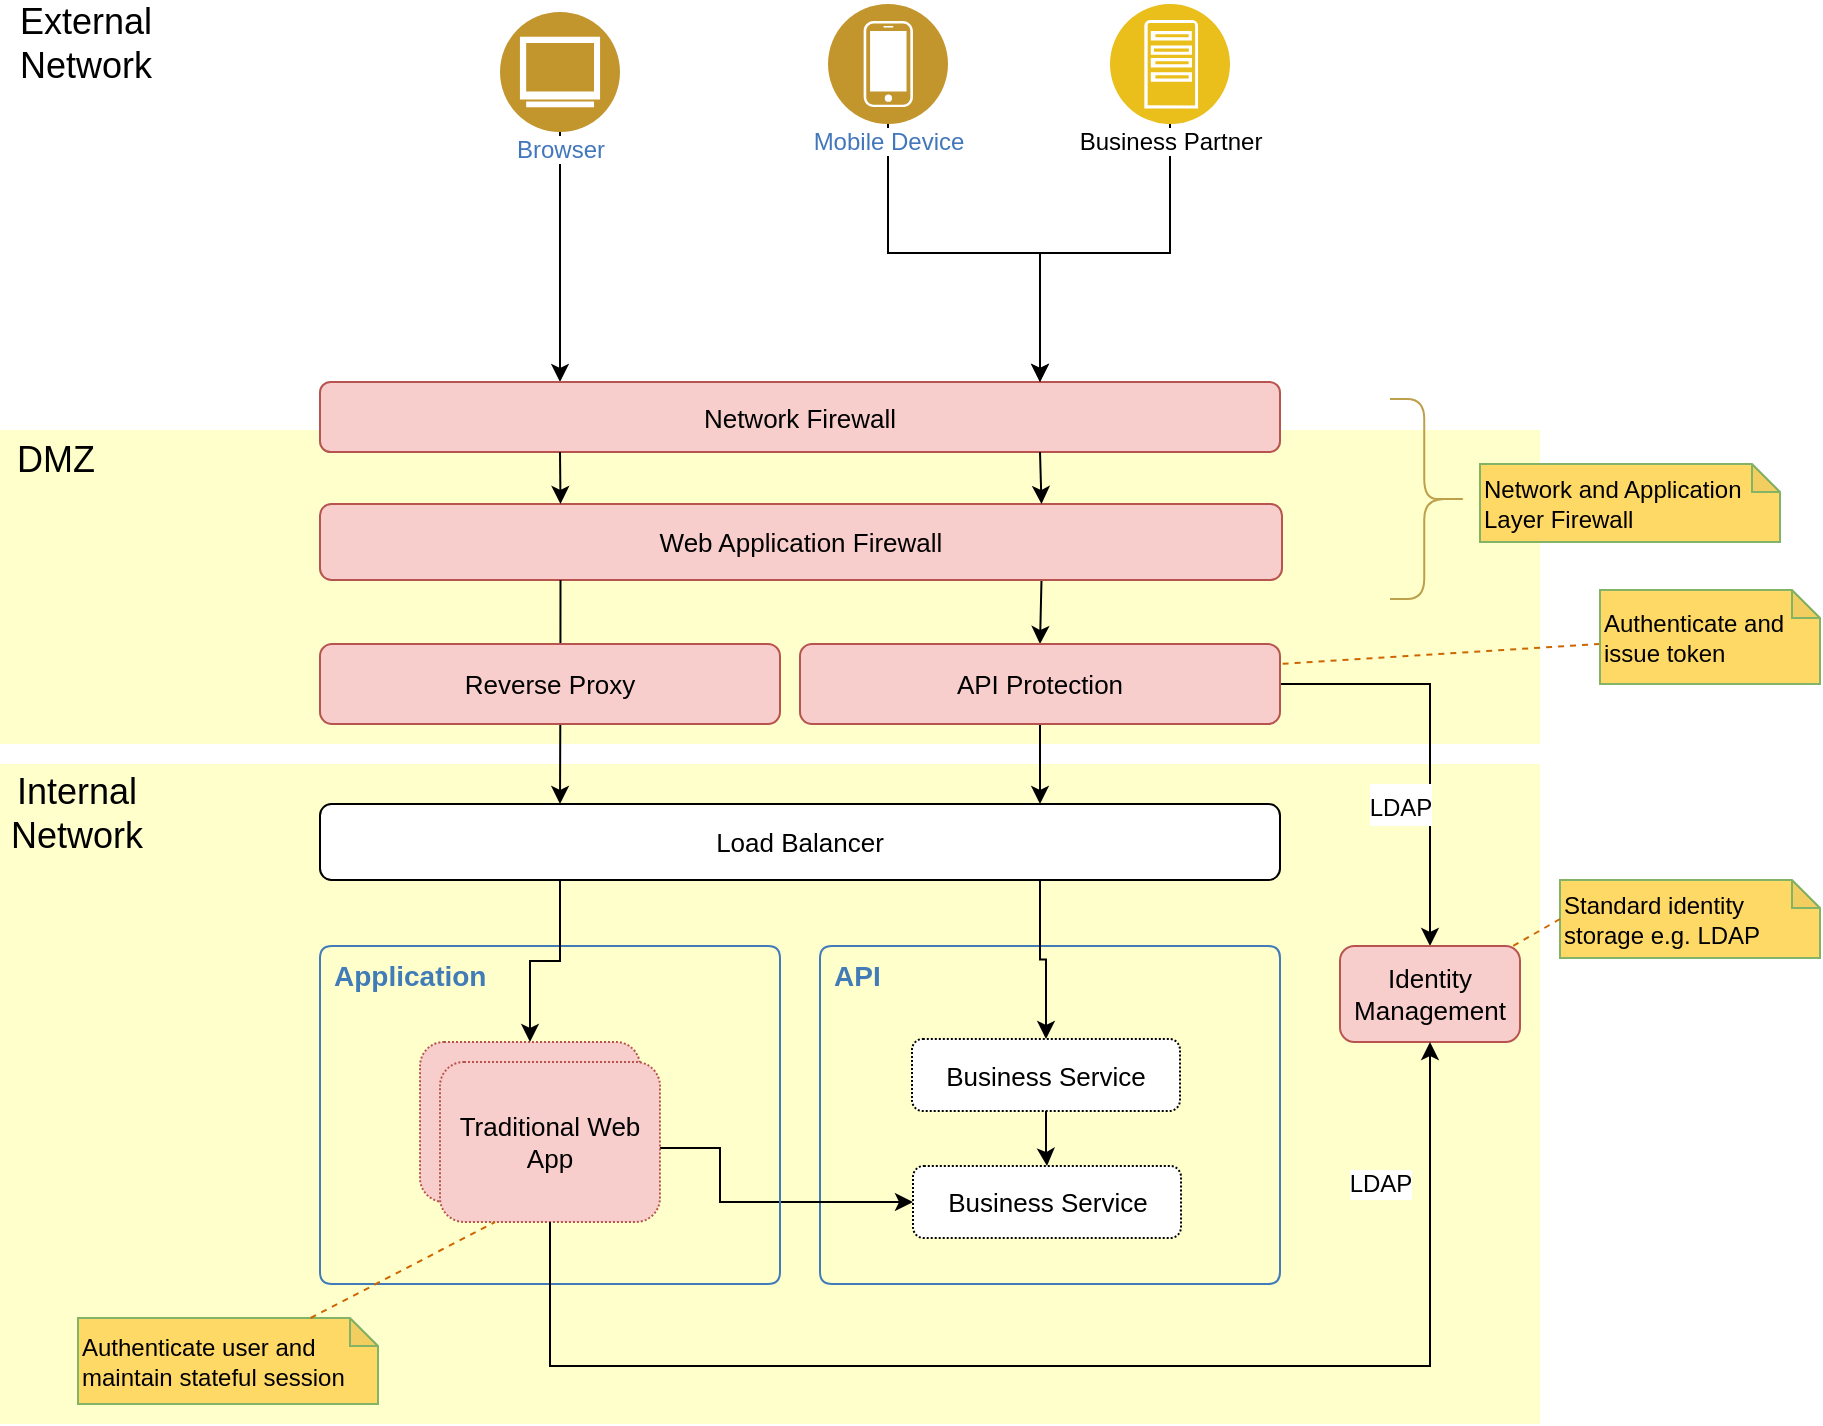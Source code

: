 <mxfile version="11.0.4" type="github"><diagram name="Security Layer - Target" id="jDPk9lwp4VEnn7sG5AUN"><mxGraphModel dx="1687" dy="868" grid="1" gridSize="10" guides="1" tooltips="1" connect="1" arrows="1" fold="1" page="1" pageScale="1" pageWidth="1169" pageHeight="827" background="#ffffff" math="0" shadow="0"><root><mxCell id="eUTz1LOMH1bRfDqABHxI-0"/><mxCell id="eUTz1LOMH1bRfDqABHxI-1" parent="eUTz1LOMH1bRfDqABHxI-0"/><mxCell id="JPZ5_5m401EoCSrNs4BG-5" value="" style="rounded=0;whiteSpace=wrap;html=1;shadow=0;strokeWidth=1;fontSize=12;fillColor=#FFFFCC;strokeColor=none;" vertex="1" parent="eUTz1LOMH1bRfDqABHxI-1"><mxGeometry x="140" y="530" width="770" height="330" as="geometry"/></mxCell><mxCell id="JPZ5_5m401EoCSrNs4BG-1" value="" style="rounded=0;whiteSpace=wrap;html=1;shadow=0;strokeWidth=1;fontSize=12;fillColor=#FFFFCC;strokeColor=none;" vertex="1" parent="eUTz1LOMH1bRfDqABHxI-1"><mxGeometry x="140" y="363" width="770" height="157" as="geometry"/></mxCell><mxCell id="JPZ5_5m401EoCSrNs4BG-7" style="edgeStyle=orthogonalEdgeStyle;rounded=0;orthogonalLoop=1;jettySize=auto;html=1;entryX=0.25;entryY=0;entryDx=0;entryDy=0;strokeColor=#000000;fontSize=18;exitX=0.5;exitY=1;exitDx=0;exitDy=0;" edge="1" parent="eUTz1LOMH1bRfDqABHxI-1" source="eUTz1LOMH1bRfDqABHxI-45" target="eUTz1LOMH1bRfDqABHxI-75"><mxGeometry relative="1" as="geometry"><mxPoint x="320.0" y="210" as="sourcePoint"/></mxGeometry></mxCell><mxCell id="eUTz1LOMH1bRfDqABHxI-34" value="&lt;b&gt;&lt;font style=&quot;font-size: 14px&quot;&gt;API&lt;/font&gt;&lt;/b&gt;" style="swimlane;fontStyle=0;horizontal=1;collapsible=0;startSize=28;swimlaneLine=0;swimlaneFillColor=none;fillColor=none;rounded=1;whiteSpace=wrap;html=1;absoluteArcSize=1;arcSize=12;strokeColor=#417CB9;fontColor=#417CB9;verticalAlign=top;align=left;spacingLeft=5;strokeWidth=1;shadow=0;" vertex="1" parent="eUTz1LOMH1bRfDqABHxI-1"><mxGeometry x="550" y="621" width="230" height="169" as="geometry"/></mxCell><mxCell id="JPZ5_5m401EoCSrNs4BG-0" value="Business Service" style="rounded=1;whiteSpace=wrap;html=1;fontSize=13;dashed=1;strokeWidth=1;dashPattern=1 1;" vertex="1" parent="eUTz1LOMH1bRfDqABHxI-34"><mxGeometry x="46" y="46.5" width="134" height="36" as="geometry"/></mxCell><mxCell id="JPZ5_5m401EoCSrNs4BG-13" style="edgeStyle=orthogonalEdgeStyle;rounded=0;orthogonalLoop=1;jettySize=auto;html=1;strokeColor=#000000;fontSize=18;entryX=0.5;entryY=0;entryDx=0;entryDy=0;exitX=0.75;exitY=1;exitDx=0;exitDy=0;" edge="1" parent="eUTz1LOMH1bRfDqABHxI-1" source="eUTz1LOMH1bRfDqABHxI-64" target="m-ehVfBbk-8EPRVSUM25-0"><mxGeometry relative="1" as="geometry"/></mxCell><mxCell id="eUTz1LOMH1bRfDqABHxI-64" value="Web Application Firewall" style="rounded=1;whiteSpace=wrap;html=1;fillColor=#f8cecc;strokeColor=#b85450;fontSize=13;verticalAlign=middle;labelPosition=center;verticalLabelPosition=middle;align=center;" vertex="1" parent="eUTz1LOMH1bRfDqABHxI-1"><mxGeometry x="300" y="400" width="481" height="38" as="geometry"/></mxCell><mxCell id="eUTz1LOMH1bRfDqABHxI-75" value="Network Firewall" style="rounded=1;whiteSpace=wrap;html=1;fillColor=#f8cecc;strokeColor=#b85450;fontSize=13;" vertex="1" parent="eUTz1LOMH1bRfDqABHxI-1"><mxGeometry x="300" y="339" width="480" height="35" as="geometry"/></mxCell><mxCell id="JPZ5_5m401EoCSrNs4BG-8" style="edgeStyle=orthogonalEdgeStyle;rounded=0;orthogonalLoop=1;jettySize=auto;html=1;strokeColor=#000000;fontSize=18;entryX=0.75;entryY=0;entryDx=0;entryDy=0;" edge="1" parent="eUTz1LOMH1bRfDqABHxI-1" source="eUTz1LOMH1bRfDqABHxI-44" target="eUTz1LOMH1bRfDqABHxI-75"><mxGeometry relative="1" as="geometry"/></mxCell><mxCell id="eUTz1LOMH1bRfDqABHxI-44" value="Mobile Device" style="aspect=fixed;perimeter=ellipsePerimeter;html=1;align=center;shadow=0;dashed=0;fontColor=#4277BB;labelBackgroundColor=#ffffff;fontSize=12;spacingTop=-5;image;image=img/lib/ibm/users/device.svg;" vertex="1" parent="eUTz1LOMH1bRfDqABHxI-1"><mxGeometry x="554" y="150" width="60" height="60" as="geometry"/></mxCell><mxCell id="JPZ5_5m401EoCSrNs4BG-9" style="edgeStyle=orthogonalEdgeStyle;rounded=0;orthogonalLoop=1;jettySize=auto;html=1;entryX=0.75;entryY=0;entryDx=0;entryDy=0;strokeColor=#000000;fontSize=18;exitX=0.5;exitY=1;exitDx=0;exitDy=0;" edge="1" parent="eUTz1LOMH1bRfDqABHxI-1" source="m-ehVfBbk-8EPRVSUM25-25" target="eUTz1LOMH1bRfDqABHxI-75"><mxGeometry relative="1" as="geometry"/></mxCell><mxCell id="eUTz1LOMH1bRfDqABHxI-45" value="Browser" style="aspect=fixed;perimeter=ellipsePerimeter;html=1;align=center;shadow=0;dashed=0;fontColor=#4277BB;labelBackgroundColor=#ffffff;fontSize=12;spacingTop=-5;image;image=img/lib/ibm/users/browser.svg;" vertex="1" parent="eUTz1LOMH1bRfDqABHxI-1"><mxGeometry x="390" y="154" width="60" height="60" as="geometry"/></mxCell><mxCell id="JPZ5_5m401EoCSrNs4BG-2" value="DMZ" style="text;html=1;strokeColor=none;fillColor=none;align=center;verticalAlign=middle;whiteSpace=wrap;rounded=0;shadow=0;fontSize=18;" vertex="1" parent="eUTz1LOMH1bRfDqABHxI-1"><mxGeometry x="146" y="368" width="44" height="20" as="geometry"/></mxCell><mxCell id="JPZ5_5m401EoCSrNs4BG-4" value="External Network" style="text;html=1;strokeColor=none;fillColor=none;align=center;verticalAlign=middle;whiteSpace=wrap;rounded=0;shadow=0;fontSize=18;" vertex="1" parent="eUTz1LOMH1bRfDqABHxI-1"><mxGeometry x="147" y="150" width="72" height="40" as="geometry"/></mxCell><mxCell id="JPZ5_5m401EoCSrNs4BG-6" value="Internal Network" style="text;html=1;strokeColor=none;fillColor=none;align=center;verticalAlign=middle;whiteSpace=wrap;rounded=0;shadow=0;fontSize=18;" vertex="1" parent="eUTz1LOMH1bRfDqABHxI-1"><mxGeometry x="147" y="536" width="63" height="37" as="geometry"/></mxCell><mxCell id="JPZ5_5m401EoCSrNs4BG-14" style="edgeStyle=orthogonalEdgeStyle;rounded=0;orthogonalLoop=1;jettySize=auto;html=1;entryX=0.5;entryY=0;entryDx=0;entryDy=0;strokeColor=#000000;fontSize=18;exitX=0.75;exitY=1;exitDx=0;exitDy=0;" edge="1" parent="eUTz1LOMH1bRfDqABHxI-1" source="JPZ5_5m401EoCSrNs4BG-10" target="JPZ5_5m401EoCSrNs4BG-0"><mxGeometry relative="1" as="geometry"/></mxCell><mxCell id="JPZ5_5m401EoCSrNs4BG-10" value="Load Balancer" style="rounded=1;whiteSpace=wrap;html=1;fontSize=13;verticalAlign=middle;labelPosition=center;verticalLabelPosition=middle;align=center;" vertex="1" parent="eUTz1LOMH1bRfDqABHxI-1"><mxGeometry x="300" y="550" width="480" height="38" as="geometry"/></mxCell><mxCell id="JPZ5_5m401EoCSrNs4BG-12" style="edgeStyle=orthogonalEdgeStyle;rounded=0;orthogonalLoop=1;jettySize=auto;html=1;strokeColor=#000000;fontSize=18;exitX=0.75;exitY=1;exitDx=0;exitDy=0;entryX=0.75;entryY=0;entryDx=0;entryDy=0;" edge="1" parent="eUTz1LOMH1bRfDqABHxI-1" source="eUTz1LOMH1bRfDqABHxI-75" target="eUTz1LOMH1bRfDqABHxI-64"><mxGeometry relative="1" as="geometry"><mxPoint x="535" y="370" as="sourcePoint"/><mxPoint x="422.429" y="339.857" as="targetPoint"/><Array as="points"/></mxGeometry></mxCell><mxCell id="JPZ5_5m401EoCSrNs4BG-18" style="edgeStyle=orthogonalEdgeStyle;rounded=0;orthogonalLoop=1;jettySize=auto;html=1;entryX=0;entryY=0.5;entryDx=0;entryDy=0;strokeColor=#000000;fontSize=18;" edge="1" parent="eUTz1LOMH1bRfDqABHxI-1" source="JPZ5_5m401EoCSrNs4BG-15" target="JPZ5_5m401EoCSrNs4BG-19"><mxGeometry relative="1" as="geometry"><Array as="points"><mxPoint x="500" y="722"/><mxPoint x="500" y="749"/></Array></mxGeometry></mxCell><mxCell id="JPZ5_5m401EoCSrNs4BG-15" value="" style="rounded=1;whiteSpace=wrap;html=1;fontSize=13;dashed=1;strokeWidth=1;dashPattern=1 1;fillColor=#f8cecc;strokeColor=#b85450;" vertex="1" parent="eUTz1LOMH1bRfDqABHxI-1"><mxGeometry x="350" y="669" width="110" height="80" as="geometry"/></mxCell><mxCell id="JPZ5_5m401EoCSrNs4BG-19" value="Business Service" style="rounded=1;whiteSpace=wrap;html=1;fontSize=13;dashed=1;strokeWidth=1;dashPattern=1 1;" vertex="1" parent="eUTz1LOMH1bRfDqABHxI-1"><mxGeometry x="596.5" y="731" width="134" height="36" as="geometry"/></mxCell><mxCell id="JPZ5_5m401EoCSrNs4BG-20" value="Traditional Web App" style="rounded=1;whiteSpace=wrap;html=1;fontSize=13;dashed=1;strokeWidth=1;dashPattern=1 1;fillColor=#f8cecc;strokeColor=#b85450;" vertex="1" parent="eUTz1LOMH1bRfDqABHxI-1"><mxGeometry x="360" y="679" width="110" height="80" as="geometry"/></mxCell><mxCell id="JPZ5_5m401EoCSrNs4BG-21" style="edgeStyle=orthogonalEdgeStyle;rounded=0;orthogonalLoop=1;jettySize=auto;html=1;strokeColor=#000000;fontSize=18;" edge="1" parent="eUTz1LOMH1bRfDqABHxI-1" source="JPZ5_5m401EoCSrNs4BG-0" target="JPZ5_5m401EoCSrNs4BG-19"><mxGeometry relative="1" as="geometry"/></mxCell><mxCell id="JPZ5_5m401EoCSrNs4BG-22" value="&lt;b&gt;&lt;font style=&quot;font-size: 14px&quot;&gt;Application&lt;/font&gt;&lt;/b&gt;" style="swimlane;fontStyle=0;horizontal=1;collapsible=0;startSize=28;swimlaneLine=0;swimlaneFillColor=none;fillColor=none;rounded=1;whiteSpace=wrap;html=1;absoluteArcSize=1;arcSize=12;strokeColor=#417CB9;fontColor=#417CB9;verticalAlign=top;align=left;spacingLeft=5;strokeWidth=1;shadow=0;" vertex="1" parent="eUTz1LOMH1bRfDqABHxI-1"><mxGeometry x="300" y="621" width="230" height="169" as="geometry"/></mxCell><mxCell id="JPZ5_5m401EoCSrNs4BG-24" style="edgeStyle=orthogonalEdgeStyle;rounded=0;orthogonalLoop=1;jettySize=auto;html=1;strokeColor=#000000;fontSize=18;exitX=0.25;exitY=1;exitDx=0;exitDy=0;" edge="1" parent="eUTz1LOMH1bRfDqABHxI-1" source="JPZ5_5m401EoCSrNs4BG-10" target="JPZ5_5m401EoCSrNs4BG-15"><mxGeometry relative="1" as="geometry"><mxPoint x="418.647" y="550.588" as="sourcePoint"/><mxPoint x="364.529" y="628.5" as="targetPoint"/></mxGeometry></mxCell><mxCell id="m-ehVfBbk-8EPRVSUM25-2" value="&lt;font style=&quot;font-size: 12px&quot;&gt;LDAP&lt;/font&gt;" style="edgeStyle=orthogonalEdgeStyle;rounded=0;orthogonalLoop=1;jettySize=auto;html=1;strokeColor=#000000;fontSize=18;" edge="1" parent="eUTz1LOMH1bRfDqABHxI-1" source="m-ehVfBbk-8EPRVSUM25-0" target="m-ehVfBbk-8EPRVSUM25-1"><mxGeometry x="0.309" y="-15" relative="1" as="geometry"><mxPoint as="offset"/></mxGeometry></mxCell><mxCell id="m-ehVfBbk-8EPRVSUM25-3" style="edgeStyle=orthogonalEdgeStyle;rounded=0;orthogonalLoop=1;jettySize=auto;html=1;entryX=0.75;entryY=0;entryDx=0;entryDy=0;strokeColor=#000000;fontSize=18;" edge="1" parent="eUTz1LOMH1bRfDqABHxI-1" source="m-ehVfBbk-8EPRVSUM25-0" target="JPZ5_5m401EoCSrNs4BG-10"><mxGeometry relative="1" as="geometry"/></mxCell><mxCell id="m-ehVfBbk-8EPRVSUM25-5" style="edgeStyle=orthogonalEdgeStyle;rounded=0;orthogonalLoop=1;jettySize=auto;html=1;strokeColor=#000000;fontSize=18;exitX=0.25;exitY=1;exitDx=0;exitDy=0;entryX=0.25;entryY=0;entryDx=0;entryDy=0;" edge="1" parent="eUTz1LOMH1bRfDqABHxI-1" source="eUTz1LOMH1bRfDqABHxI-64" target="JPZ5_5m401EoCSrNs4BG-10"><mxGeometry relative="1" as="geometry"><mxPoint x="970" y="570" as="targetPoint"/></mxGeometry></mxCell><mxCell id="m-ehVfBbk-8EPRVSUM25-0" value="API Protection" style="rounded=1;whiteSpace=wrap;html=1;fillColor=#f8cecc;strokeColor=#b85450;fontSize=13;verticalAlign=middle;labelPosition=center;verticalLabelPosition=middle;align=center;" vertex="1" parent="eUTz1LOMH1bRfDqABHxI-1"><mxGeometry x="540" y="470" width="240" height="40" as="geometry"/></mxCell><mxCell id="m-ehVfBbk-8EPRVSUM25-1" value="Identity Management" style="rounded=1;whiteSpace=wrap;html=1;fontSize=13;strokeWidth=1;fillColor=#f8cecc;strokeColor=#b85450;" vertex="1" parent="eUTz1LOMH1bRfDqABHxI-1"><mxGeometry x="810" y="621" width="90" height="48" as="geometry"/></mxCell><mxCell id="m-ehVfBbk-8EPRVSUM25-6" style="edgeStyle=orthogonalEdgeStyle;rounded=0;orthogonalLoop=1;jettySize=auto;html=1;strokeColor=#000000;fontSize=18;entryX=0.5;entryY=1;entryDx=0;entryDy=0;exitX=0.5;exitY=1;exitDx=0;exitDy=0;" edge="1" parent="eUTz1LOMH1bRfDqABHxI-1" source="JPZ5_5m401EoCSrNs4BG-20" target="m-ehVfBbk-8EPRVSUM25-1"><mxGeometry relative="1" as="geometry"><mxPoint x="790.0" y="490" as="sourcePoint"/><mxPoint x="865.118" y="631" as="targetPoint"/><Array as="points"><mxPoint x="415" y="831"/><mxPoint x="855" y="831"/></Array></mxGeometry></mxCell><mxCell id="m-ehVfBbk-8EPRVSUM25-14" value="LDAP" style="text;html=1;resizable=0;points=[];align=center;verticalAlign=middle;labelBackgroundColor=#ffffff;fontSize=12;" vertex="1" connectable="0" parent="m-ehVfBbk-8EPRVSUM25-6"><mxGeometry x="0.833" y="-1" relative="1" as="geometry"><mxPoint x="-26" y="14" as="offset"/></mxGeometry></mxCell><mxCell id="m-ehVfBbk-8EPRVSUM25-8" style="edgeStyle=orthogonalEdgeStyle;rounded=0;orthogonalLoop=1;jettySize=auto;html=1;strokeColor=#000000;fontSize=18;exitX=0.25;exitY=1;exitDx=0;exitDy=0;entryX=0.25;entryY=0;entryDx=0;entryDy=0;" edge="1" parent="eUTz1LOMH1bRfDqABHxI-1" source="eUTz1LOMH1bRfDqABHxI-75" target="eUTz1LOMH1bRfDqABHxI-64"><mxGeometry relative="1" as="geometry"><mxPoint x="669.824" y="384.118" as="sourcePoint"/><mxPoint x="671.588" y="410.588" as="targetPoint"/><Array as="points"/></mxGeometry></mxCell><mxCell id="m-ehVfBbk-8EPRVSUM25-18" style="rounded=0;orthogonalLoop=1;jettySize=auto;html=1;entryX=1;entryY=0.25;entryDx=0;entryDy=0;strokeColor=#CC6600;fontSize=12;endArrow=none;endFill=0;dashed=1;fillColor=#eeeeee;" edge="1" parent="eUTz1LOMH1bRfDqABHxI-1" source="m-ehVfBbk-8EPRVSUM25-10" target="m-ehVfBbk-8EPRVSUM25-0"><mxGeometry relative="1" as="geometry"/></mxCell><mxCell id="m-ehVfBbk-8EPRVSUM25-10" value="Authenticate and issue token" style="shape=note;whiteSpace=wrap;html=1;backgroundOutline=1;darkOpacity=0.05;shadow=0;strokeColor=#82b366;strokeWidth=1;fillColor=#FFD966;fontSize=12;align=left;size=14;" vertex="1" parent="eUTz1LOMH1bRfDqABHxI-1"><mxGeometry x="940" y="443" width="110" height="47" as="geometry"/></mxCell><mxCell id="m-ehVfBbk-8EPRVSUM25-11" value="Network and Application Layer Firewall" style="shape=note;whiteSpace=wrap;html=1;backgroundOutline=1;darkOpacity=0.05;shadow=0;strokeColor=#82b366;strokeWidth=1;fillColor=#FFD966;fontSize=12;align=left;size=14;" vertex="1" parent="eUTz1LOMH1bRfDqABHxI-1"><mxGeometry x="880" y="380" width="150" height="39" as="geometry"/></mxCell><mxCell id="m-ehVfBbk-8EPRVSUM25-12" value="" style="shape=curlyBracket;whiteSpace=wrap;html=1;rounded=1;shadow=0;strokeColor=#BDA04C;strokeWidth=1;fillColor=#FFD966;fontSize=12;align=left;rotation=180;size=0.572;" vertex="1" parent="eUTz1LOMH1bRfDqABHxI-1"><mxGeometry x="835" y="347.5" width="40" height="100" as="geometry"/></mxCell><mxCell id="m-ehVfBbk-8EPRVSUM25-13" value="Standard identity storage e.g. LDAP" style="shape=note;whiteSpace=wrap;html=1;backgroundOutline=1;darkOpacity=0.05;shadow=0;strokeColor=#82b366;strokeWidth=1;fillColor=#FFD966;fontSize=12;align=left;size=14;" vertex="1" parent="eUTz1LOMH1bRfDqABHxI-1"><mxGeometry x="920" y="588" width="130" height="39" as="geometry"/></mxCell><mxCell id="m-ehVfBbk-8EPRVSUM25-16" value="Authenticate user and maintain stateful session" style="shape=note;whiteSpace=wrap;html=1;backgroundOutline=1;darkOpacity=0.05;shadow=0;strokeColor=#82b366;strokeWidth=1;fillColor=#FFD966;fontSize=12;align=left;size=14;" vertex="1" parent="eUTz1LOMH1bRfDqABHxI-1"><mxGeometry x="179" y="807" width="150" height="43" as="geometry"/></mxCell><mxCell id="m-ehVfBbk-8EPRVSUM25-21" style="rounded=0;orthogonalLoop=1;jettySize=auto;html=1;strokeColor=#CC6600;fontSize=12;endArrow=none;endFill=0;dashed=1;fillColor=#eeeeee;exitX=0;exitY=0.5;exitDx=0;exitDy=0;exitPerimeter=0;" edge="1" parent="eUTz1LOMH1bRfDqABHxI-1" source="m-ehVfBbk-8EPRVSUM25-13" target="m-ehVfBbk-8EPRVSUM25-1"><mxGeometry relative="1" as="geometry"><mxPoint x="920" y="490.634" as="sourcePoint"/><mxPoint x="789.824" y="490" as="targetPoint"/></mxGeometry></mxCell><mxCell id="m-ehVfBbk-8EPRVSUM25-23" style="rounded=0;orthogonalLoop=1;jettySize=auto;html=1;strokeColor=#CC6600;fontSize=12;endArrow=none;endFill=0;dashed=1;fillColor=#eeeeee;entryX=0.25;entryY=1;entryDx=0;entryDy=0;" edge="1" parent="eUTz1LOMH1bRfDqABHxI-1" source="m-ehVfBbk-8EPRVSUM25-16" target="JPZ5_5m401EoCSrNs4BG-20"><mxGeometry relative="1" as="geometry"><mxPoint x="940" y="476.825" as="sourcePoint"/><mxPoint x="370" y="760" as="targetPoint"/></mxGeometry></mxCell><mxCell id="m-ehVfBbk-8EPRVSUM25-25" value="&lt;font style=&quot;font-size: 12px&quot;&gt;&lt;font color=&quot;#000000&quot;&gt;Business Partner&lt;/font&gt;&lt;br&gt;&lt;/font&gt;" style="aspect=fixed;perimeter=ellipsePerimeter;html=1;align=center;shadow=0;dashed=0;fontColor=#4277BB;labelBackgroundColor=#ffffff;fontSize=12;spacingTop=-5;image;image=img/lib/ibm/applications/app_server.svg;" vertex="1" parent="eUTz1LOMH1bRfDqABHxI-1"><mxGeometry x="695" y="150" width="60" height="60" as="geometry"/></mxCell><mxCell id="AqIiZdcNxzYy2zlgkUVN-0" value="Reverse Proxy" style="rounded=1;whiteSpace=wrap;html=1;fillColor=#f8cecc;strokeColor=#b85450;fontSize=13;verticalAlign=middle;labelPosition=center;verticalLabelPosition=middle;align=center;" vertex="1" parent="eUTz1LOMH1bRfDqABHxI-1"><mxGeometry x="300" y="470" width="230" height="40" as="geometry"/></mxCell></root></mxGraphModel></diagram><diagram name="Copy of Copy of Logical Component" id="L1sb5cbjNI3i6OAdsT7C"><mxGraphModel dx="1069" dy="525" grid="1" gridSize="10" guides="1" tooltips="1" connect="1" arrows="1" fold="1" page="1" pageScale="1" pageWidth="1169" pageHeight="827" background="#ffffff" math="0" shadow="0"><root><mxCell id="hSW6Kq049QDXLWlDhcaa-0"/><mxCell id="hSW6Kq049QDXLWlDhcaa-1" parent="hSW6Kq049QDXLWlDhcaa-0"/><mxCell id="hSW6Kq049QDXLWlDhcaa-2" value="Broker" style="image;html=1;labelBackgroundColor=#ffffff;image=img/lib/clip_art/people/Suit_Man_128x128.png;spacingTop=-5;" vertex="1" parent="hSW6Kq049QDXLWlDhcaa-1"><mxGeometry x="42.5" y="561.5" width="50" height="57" as="geometry"/></mxCell><mxCell id="hSW6Kq049QDXLWlDhcaa-3" value="Client" style="image;html=1;labelBackgroundColor=#ffffff;image=img/lib/clip_art/people/Farmer_Woman_128x128.png;spacingTop=-5;" vertex="1" parent="hSW6Kq049QDXLWlDhcaa-1"><mxGeometry x="45" y="413" width="50" height="53" as="geometry"/></mxCell><mxCell id="hSW6Kq049QDXLWlDhcaa-4" value="Business Partner" style="image;html=1;labelBackgroundColor=#ffffff;image=img/lib/clip_art/people/Suit_Man_Green_Black_128x128.png;spacingTop=-5;" vertex="1" parent="hSW6Kq049QDXLWlDhcaa-1"><mxGeometry x="39.5" y="489" width="53" height="47" as="geometry"/></mxCell><mxCell id="hSW6Kq049QDXLWlDhcaa-5" value="Operation Staff" style="image;html=1;labelBackgroundColor=#ffffff;image=img/lib/clip_art/people/Telesales_Man_Black_128x128.png;spacingTop=-5;" vertex="1" parent="hSW6Kq049QDXLWlDhcaa-1"><mxGeometry x="43.5" y="678.5" width="60" height="48" as="geometry"/></mxCell><mxCell id="hSW6Kq049QDXLWlDhcaa-6" value="&lt;font style=&quot;font-size: 12px&quot;&gt;&lt;font color=&quot;#000000&quot;&gt;Business Partner&lt;/font&gt;&lt;br&gt;&lt;/font&gt;" style="aspect=fixed;perimeter=ellipsePerimeter;html=1;align=center;shadow=0;dashed=0;fontColor=#4277BB;labelBackgroundColor=#ffffff;fontSize=12;spacingTop=-5;image;image=img/lib/ibm/applications/app_server.svg;" vertex="1" parent="hSW6Kq049QDXLWlDhcaa-1"><mxGeometry x="295" y="230" width="60" height="60" as="geometry"/></mxCell><mxCell id="hSW6Kq049QDXLWlDhcaa-7" value="&lt;b&gt;&lt;font style=&quot;font-size: 14px&quot;&gt;API Platform&lt;/font&gt;&lt;/b&gt;" style="swimlane;fontStyle=0;horizontal=1;collapsible=0;startSize=28;swimlaneLine=0;swimlaneFillColor=none;fillColor=none;rounded=1;whiteSpace=wrap;html=1;absoluteArcSize=1;arcSize=12;strokeColor=#417CB9;fontColor=#417CB9;verticalAlign=top;align=center;spacingLeft=5;strokeWidth=1;shadow=0;" vertex="1" parent="hSW6Kq049QDXLWlDhcaa-1"><mxGeometry x="280" y="490" width="490" height="470" as="geometry"/></mxCell><mxCell id="hSW6Kq049QDXLWlDhcaa-8" value="&lt;b&gt;&lt;font style=&quot;font-size: 14px&quot;&gt;POD&lt;/font&gt;&lt;/b&gt;" style="swimlane;fontStyle=0;horizontal=1;collapsible=0;startSize=28;swimlaneLine=0;swimlaneFillColor=#F2F2F2;rounded=1;whiteSpace=wrap;html=1;absoluteArcSize=1;arcSize=12;verticalAlign=top;align=center;spacingLeft=5;strokeWidth=1;shadow=0;fillColor=#CCCCCC;strokeColor=#666666;fontColor=#333333;" vertex="1" parent="hSW6Kq049QDXLWlDhcaa-7"><mxGeometry x="283.5" y="164" width="170" height="110" as="geometry"/></mxCell><mxCell id="hSW6Kq049QDXLWlDhcaa-9" value="Service" style="aspect=fixed;perimeter=ellipsePerimeter;html=1;align=center;shadow=0;dashed=0;fontColor=#4277BB;labelBackgroundColor=#ffffff;fontSize=12;spacingTop=-5;image;image=img/lib/ibm/applications/api_polyglot_runtimes.svg;strokeColor=#0000CC;strokeWidth=1;" vertex="1" parent="hSW6Kq049QDXLWlDhcaa-8"><mxGeometry x="20" y="36.5" width="48" height="48" as="geometry"/></mxCell><mxCell id="hSW6Kq049QDXLWlDhcaa-10" value="Service" style="aspect=fixed;perimeter=ellipsePerimeter;html=1;align=center;shadow=0;dashed=0;fontColor=#4277BB;labelBackgroundColor=#ffffff;fontSize=12;spacingTop=-5;image;image=img/lib/ibm/applications/api_polyglot_runtimes.svg;strokeColor=#0000CC;strokeWidth=1;" vertex="1" parent="hSW6Kq049QDXLWlDhcaa-8"><mxGeometry x="98.5" y="36.5" width="48" height="48" as="geometry"/></mxCell><mxCell id="hSW6Kq049QDXLWlDhcaa-11" value="" style="edgeStyle=orthogonalEdgeStyle;rounded=0;orthogonalLoop=1;jettySize=auto;html=1;strokeColor=#000000;fontSize=12;entryX=0.5;entryY=0;entryDx=0;entryDy=0;" edge="1" parent="hSW6Kq049QDXLWlDhcaa-7" source="hSW6Kq049QDXLWlDhcaa-12" target="hSW6Kq049QDXLWlDhcaa-18"><mxGeometry relative="1" as="geometry"/></mxCell><mxCell id="hSW6Kq049QDXLWlDhcaa-12" value="&lt;b&gt;&lt;font style=&quot;font-size: 14px&quot;&gt;POD&lt;/font&gt;&lt;/b&gt;" style="swimlane;fontStyle=0;horizontal=1;collapsible=0;startSize=28;swimlaneLine=0;swimlaneFillColor=#F2F2F2;rounded=1;whiteSpace=wrap;html=1;absoluteArcSize=1;arcSize=12;verticalAlign=top;align=center;spacingLeft=5;strokeWidth=1;shadow=0;fillColor=#CCCCCC;strokeColor=#666666;fontColor=#333333;" vertex="1" parent="hSW6Kq049QDXLWlDhcaa-7"><mxGeometry x="69" y="164" width="170" height="110" as="geometry"/></mxCell><mxCell id="hSW6Kq049QDXLWlDhcaa-13" value="Service" style="aspect=fixed;perimeter=ellipsePerimeter;html=1;align=center;shadow=0;dashed=0;fontColor=#4277BB;labelBackgroundColor=#ffffff;fontSize=12;spacingTop=-5;image;image=img/lib/ibm/applications/api_polyglot_runtimes.svg;strokeColor=#0000CC;strokeWidth=1;" vertex="1" parent="hSW6Kq049QDXLWlDhcaa-12"><mxGeometry x="20" y="36.5" width="48" height="48" as="geometry"/></mxCell><mxCell id="hSW6Kq049QDXLWlDhcaa-14" value="Service" style="aspect=fixed;perimeter=ellipsePerimeter;html=1;align=center;shadow=0;dashed=0;fontColor=#4277BB;labelBackgroundColor=#ffffff;fontSize=12;spacingTop=-5;image;image=img/lib/ibm/applications/api_polyglot_runtimes.svg;strokeColor=#0000CC;strokeWidth=1;" vertex="1" parent="hSW6Kq049QDXLWlDhcaa-12"><mxGeometry x="100" y="37" width="47" height="47" as="geometry"/></mxCell><mxCell id="hSW6Kq049QDXLWlDhcaa-15" style="edgeStyle=orthogonalEdgeStyle;rounded=0;orthogonalLoop=1;jettySize=auto;html=1;strokeColor=#000000;fontSize=12;" edge="1" parent="hSW6Kq049QDXLWlDhcaa-7" source="hSW6Kq049QDXLWlDhcaa-17" target="hSW6Kq049QDXLWlDhcaa-12"><mxGeometry relative="1" as="geometry"/></mxCell><mxCell id="hSW6Kq049QDXLWlDhcaa-16" style="edgeStyle=orthogonalEdgeStyle;rounded=0;orthogonalLoop=1;jettySize=auto;html=1;entryX=0.5;entryY=0;entryDx=0;entryDy=0;strokeColor=#000000;fontSize=12;" edge="1" parent="hSW6Kq049QDXLWlDhcaa-7" source="hSW6Kq049QDXLWlDhcaa-17" target="hSW6Kq049QDXLWlDhcaa-8"><mxGeometry relative="1" as="geometry"/></mxCell><mxCell id="hSW6Kq049QDXLWlDhcaa-17" value="&amp;lt;&amp;lt;Service&amp;gt;&amp;gt;&lt;br&gt;Load Balancer&amp;nbsp;" style="rounded=0;whiteSpace=wrap;html=1;shadow=0;strokeColor=#BDA04C;strokeWidth=1;fillColor=#CCCCCC;fontSize=12;opacity=50;" vertex="1" parent="hSW6Kq049QDXLWlDhcaa-7"><mxGeometry x="199" y="46" width="120" height="57" as="geometry"/></mxCell><mxCell id="hSW6Kq049QDXLWlDhcaa-18" value="&lt;b&gt;&lt;font style=&quot;font-size: 14px&quot;&gt;POD&lt;/font&gt;&lt;/b&gt;" style="swimlane;fontStyle=0;horizontal=1;collapsible=0;startSize=28;swimlaneLine=0;swimlaneFillColor=#F2F2F2;rounded=1;whiteSpace=wrap;html=1;absoluteArcSize=1;arcSize=12;verticalAlign=top;align=center;spacingLeft=5;strokeWidth=1;shadow=0;fillColor=#CCCCCC;strokeColor=#666666;fontColor=#333333;" vertex="1" parent="hSW6Kq049QDXLWlDhcaa-7"><mxGeometry x="184" y="330" width="135" height="110" as="geometry"/></mxCell><mxCell id="hSW6Kq049QDXLWlDhcaa-19" value="Database" style="aspect=fixed;perimeter=ellipsePerimeter;html=1;align=center;shadow=0;dashed=0;fontColor=#4277BB;labelBackgroundColor=#ffffff;fontSize=12;spacingTop=-5;image;image=img/lib/ibm/data/data_services.svg;strokeColor=#0000CC;strokeWidth=1;" vertex="1" parent="hSW6Kq049QDXLWlDhcaa-18"><mxGeometry x="43.5" y="31" width="48" height="48" as="geometry"/></mxCell><mxCell id="hSW6Kq049QDXLWlDhcaa-20" value="" style="edgeStyle=orthogonalEdgeStyle;rounded=0;orthogonalLoop=1;jettySize=auto;html=1;strokeColor=#000000;fontSize=12;entryX=0.5;entryY=0;entryDx=0;entryDy=0;exitX=0.5;exitY=1;exitDx=0;exitDy=0;" edge="1" parent="hSW6Kq049QDXLWlDhcaa-7" source="hSW6Kq049QDXLWlDhcaa-8" target="hSW6Kq049QDXLWlDhcaa-18"><mxGeometry relative="1" as="geometry"><mxPoint x="163.857" y="284.0" as="sourcePoint"/><mxPoint x="261" y="339.857" as="targetPoint"/></mxGeometry></mxCell><mxCell id="hSW6Kq049QDXLWlDhcaa-21" value="Web Application Firewall / API Gateway" style="rounded=1;whiteSpace=wrap;html=1;fillColor=#f8cecc;strokeColor=#b85450;fontSize=13;verticalAlign=middle;labelPosition=center;verticalLabelPosition=middle;align=center;" vertex="1" parent="hSW6Kq049QDXLWlDhcaa-1"><mxGeometry x="280" y="396" width="490" height="32" as="geometry"/></mxCell><mxCell id="hSW6Kq049QDXLWlDhcaa-22" value="Load Balancer" style="rounded=1;whiteSpace=wrap;html=1;fontSize=13;dashed=1;strokeWidth=1;dashPattern=1 1;" vertex="1" parent="hSW6Kq049QDXLWlDhcaa-1"><mxGeometry x="280" y="444" width="490" height="36" as="geometry"/></mxCell><mxCell id="hSW6Kq049QDXLWlDhcaa-23" value="Network Firewall" style="rounded=1;whiteSpace=wrap;html=1;fillColor=#f5f5f5;strokeColor=#666666;fontSize=13;fontColor=#333333;" vertex="1" parent="hSW6Kq049QDXLWlDhcaa-1"><mxGeometry x="280" y="350" width="490" height="30" as="geometry"/></mxCell><mxCell id="hSW6Kq049QDXLWlDhcaa-24" value="Nginx" style="rounded=1;whiteSpace=wrap;html=1;fillColor=#f5f5f5;strokeColor=#666666;fontSize=13;fontColor=#333333;arcSize=23;" vertex="1" parent="hSW6Kq049QDXLWlDhcaa-1"><mxGeometry x="961" y="240" width="52" height="100" as="geometry"/></mxCell><mxCell id="hSW6Kq049QDXLWlDhcaa-25" value="Mobile Device" style="aspect=fixed;perimeter=ellipsePerimeter;html=1;align=center;shadow=0;dashed=0;fontColor=#4277BB;labelBackgroundColor=#ffffff;fontSize=12;spacingTop=-5;image;image=img/lib/ibm/users/device.svg;" vertex="1" parent="hSW6Kq049QDXLWlDhcaa-1"><mxGeometry x="481" y="230" width="60" height="60" as="geometry"/></mxCell><mxCell id="hSW6Kq049QDXLWlDhcaa-26" value="Browser" style="aspect=fixed;perimeter=ellipsePerimeter;html=1;align=center;shadow=0;dashed=0;fontColor=#4277BB;labelBackgroundColor=#ffffff;fontSize=12;spacingTop=-5;image;image=img/lib/ibm/users/browser.svg;" vertex="1" parent="hSW6Kq049QDXLWlDhcaa-1"><mxGeometry x="660" y="230" width="60" height="60" as="geometry"/></mxCell></root></mxGraphModel></diagram><diagram id="0d7cefc2-ccd6-e077-73ed-a8e48b0cddf6" name="F5 Logical Component"><mxGraphModel dx="1069" dy="525" grid="1" gridSize="10" guides="1" tooltips="1" connect="1" arrows="1" fold="1" page="1" pageScale="1" pageWidth="1169" pageHeight="827" background="#ffffff" math="0" shadow="0"><root><mxCell id="0"/><mxCell id="1" parent="0"/><mxCell id="E1dCl0E1DGiOF5upwAjH-14" value="" style="rounded=1;whiteSpace=wrap;html=1;fontSize=12;fontColor=#FF0000;align=center;arcSize=6;strokeColor=#00008C;fillColor=none;strokeWidth=1;shadow=1;" parent="1" vertex="1"><mxGeometry x="810" y="345" width="490" height="470" as="geometry"/></mxCell><mxCell id="4GbB-QhCthzTYc2dFv-4-129" style="rounded=0;orthogonalLoop=1;jettySize=auto;html=1;entryX=0;entryY=0.5;entryDx=0;entryDy=0;" parent="1" source="4GbB-QhCthzTYc2dFv-4-114" target="E1dCl0E1DGiOF5upwAjH-5" edge="1"><mxGeometry relative="1" as="geometry"><mxPoint x="330" y="650" as="targetPoint"/></mxGeometry></mxCell><mxCell id="4GbB-QhCthzTYc2dFv-4-114" value="Browser" style="aspect=fixed;perimeter=ellipsePerimeter;html=1;align=center;shadow=0;dashed=0;fontColor=#4277BB;labelBackgroundColor=#ffffff;fontSize=12;spacingTop=-5;image;image=img/lib/ibm/users/browser.svg;" parent="1" vertex="1"><mxGeometry x="162.5" y="670.5" width="60" height="60" as="geometry"/></mxCell><mxCell id="4GbB-QhCthzTYc2dFv-4-112" value="API Gateway&lt;br&gt;&lt;font color=&quot;#ff0000&quot;&gt;(NodeJS Express)&lt;/font&gt;&lt;br&gt;" style="aspect=fixed;perimeter=ellipsePerimeter;html=1;align=center;shadow=0;dashed=0;fontColor=#4277BB;labelBackgroundColor=#ffffff;fontSize=12;spacingTop=-5;image;image=img/lib/ibm/security/gateway.svg;" parent="1" vertex="1"><mxGeometry x="724" y="375" width="60" height="60" as="geometry"/></mxCell><mxCell id="4GbB-QhCthzTYc2dFv-4-117" value="Broker" style="image;html=1;labelBackgroundColor=#ffffff;image=img/lib/clip_art/people/Suit_Man_128x128.png;spacingTop=-5;" parent="1" vertex="1"><mxGeometry x="42.5" y="561.5" width="50" height="57" as="geometry"/></mxCell><mxCell id="4GbB-QhCthzTYc2dFv-4-118" value="Client" style="image;html=1;labelBackgroundColor=#ffffff;image=img/lib/clip_art/people/Farmer_Woman_128x128.png;spacingTop=-5;" parent="1" vertex="1"><mxGeometry x="45" y="413" width="50" height="53" as="geometry"/></mxCell><mxCell id="4GbB-QhCthzTYc2dFv-4-119" value="Business Partner" style="image;html=1;labelBackgroundColor=#ffffff;image=img/lib/clip_art/people/Suit_Man_Green_Black_128x128.png;spacingTop=-5;" parent="1" vertex="1"><mxGeometry x="39.5" y="489" width="53" height="47" as="geometry"/></mxCell><mxCell id="4GbB-QhCthzTYc2dFv-4-124" value="Operation Staff" style="image;html=1;labelBackgroundColor=#ffffff;image=img/lib/clip_art/people/Telesales_Man_Black_128x128.png;spacingTop=-5;" parent="1" vertex="1"><mxGeometry x="43.5" y="678.5" width="60" height="48" as="geometry"/></mxCell><mxCell id="4GbB-QhCthzTYc2dFv-4-125" value="&lt;font style=&quot;font-size: 12px&quot;&gt;&lt;font color=&quot;#000000&quot;&gt;Business Partner&lt;/font&gt;&lt;br&gt;&lt;/font&gt;" style="aspect=fixed;perimeter=ellipsePerimeter;html=1;align=center;shadow=0;dashed=0;fontColor=#4277BB;labelBackgroundColor=#ffffff;fontSize=12;spacingTop=-5;image;image=img/lib/ibm/applications/app_server.svg;" parent="1" vertex="1"><mxGeometry x="159.5" y="304.5" width="60" height="60" as="geometry"/></mxCell><mxCell id="nWrMechiqga3jIF16hS0-108" style="rounded=0;orthogonalLoop=1;jettySize=auto;html=1;exitX=1;exitY=0.5;exitDx=0;exitDy=0;entryX=0;entryY=0.25;entryDx=0;entryDy=0;" parent="1" source="4GbB-QhCthzTYc2dFv-4-113" target="nWrMechiqga3jIF16hS0-164" edge="1"><mxGeometry relative="1" as="geometry"><mxPoint x="218.26" y="589.933" as="sourcePoint"/><mxPoint x="307" y="387.571" as="targetPoint"/></mxGeometry></mxCell><mxCell id="nWrMechiqga3jIF16hS0-109" style="rounded=0;orthogonalLoop=1;jettySize=auto;html=1;exitX=1;exitY=0.5;exitDx=0;exitDy=0;entryX=0;entryY=0.5;entryDx=0;entryDy=0;" parent="1" source="4GbB-QhCthzTYc2dFv-4-128" edge="1" target="E1dCl0E1DGiOF5upwAjH-2"><mxGeometry relative="1" as="geometry"><mxPoint x="220" y="359" as="sourcePoint"/><mxPoint x="345" y="536" as="targetPoint"/></mxGeometry></mxCell><mxCell id="nWrMechiqga3jIF16hS0-110" style="rounded=0;orthogonalLoop=1;jettySize=auto;html=1;exitX=1;exitY=0.5;exitDx=0;exitDy=0;entryX=0;entryY=0.25;entryDx=0;entryDy=0;" parent="1" source="nWrMechiqga3jIF16hS0-164" target="4GbB-QhCthzTYc2dFv-4-127" edge="1"><mxGeometry relative="1" as="geometry"><mxPoint x="388.5" y="352" as="sourcePoint"/><mxPoint x="341.5" y="459" as="targetPoint"/></mxGeometry></mxCell><mxCell id="nWrMechiqga3jIF16hS0-116" style="rounded=0;orthogonalLoop=1;jettySize=auto;html=1;" parent="1" source="E1dCl0E1DGiOF5upwAjH-2" target="4GbB-QhCthzTYc2dFv-4-127" edge="1"><mxGeometry relative="1" as="geometry"><mxPoint x="402" y="549" as="sourcePoint"/><mxPoint x="570" y="510" as="targetPoint"/></mxGeometry></mxCell><mxCell id="nWrMechiqga3jIF16hS0-117" style="rounded=0;orthogonalLoop=1;jettySize=auto;html=1;exitX=1;exitY=0.5;exitDx=0;exitDy=0;entryX=0;entryY=0.5;entryDx=0;entryDy=0;" parent="1" source="E1dCl0E1DGiOF5upwAjH-5" target="l4-zP6FtDpdFfRP-nHgQ-1" edge="1"><mxGeometry relative="1" as="geometry"><mxPoint x="407" y="637" as="sourcePoint"/><mxPoint x="512.5" y="476" as="targetPoint"/><Array as="points"><mxPoint x="630" y="650"/></Array></mxGeometry></mxCell><mxCell id="nWrMechiqga3jIF16hS0-118" style="rounded=0;orthogonalLoop=1;jettySize=auto;html=1;entryX=0.25;entryY=0;entryDx=0;entryDy=0;exitX=1;exitY=0.5;exitDx=0;exitDy=0;" parent="1" source="4GbB-QhCthzTYc2dFv-4-112" target="4GbB-QhCthzTYc2dFv-4-127" edge="1"><mxGeometry relative="1" as="geometry"><mxPoint x="551.5" y="451" as="sourcePoint"/><mxPoint x="665.5" y="447" as="targetPoint"/></mxGeometry></mxCell><mxCell id="nWrMechiqga3jIF16hS0-124" value="" style="group" parent="1" vertex="1" connectable="0"><mxGeometry x="263.5" y="400" width="150" height="380" as="geometry"/></mxCell><mxCell id="nWrMechiqga3jIF16hS0-113" value="" style="group;shadow=1;" parent="nWrMechiqga3jIF16hS0-124" vertex="1" connectable="0"><mxGeometry width="150" height="380" as="geometry"/></mxCell><mxCell id="nWrMechiqga3jIF16hS0-162" value="&lt;b&gt;&lt;font style=&quot;font-size: 14px&quot;&gt;Presentation Layer&lt;/font&gt;&lt;/b&gt;" style="swimlane;fontStyle=0;horizontal=1;collapsible=0;startSize=28;swimlaneLine=0;swimlaneFillColor=none;fillColor=none;rounded=1;whiteSpace=wrap;html=1;absoluteArcSize=1;arcSize=12;strokeColor=#417CB9;fontColor=#417CB9;verticalAlign=top;align=left;spacingLeft=5;dashed=0;strokeWidth=2;shadow=1;dashPattern=1 1;" parent="nWrMechiqga3jIF16hS0-113" vertex="1"><mxGeometry x="-3" y="8" width="153" height="372" as="geometry"/></mxCell><mxCell id="nWrMechiqga3jIF16hS0-168" value="" style="group" parent="nWrMechiqga3jIF16hS0-162" vertex="1" connectable="0"><mxGeometry x="21.5" y="43.5" width="110" height="90" as="geometry"/></mxCell><mxCell id="nWrMechiqga3jIF16hS0-164" value="" style="rounded=0;whiteSpace=wrap;html=1;shadow=1;strokeColor=#0000CC;strokeWidth=1;" parent="nWrMechiqga3jIF16hS0-168" vertex="1"><mxGeometry y="-10" width="110" height="100" as="geometry"/></mxCell><mxCell id="nWrMechiqga3jIF16hS0-165" value="" style="pointerEvents=1;shadow=0;dashed=0;html=1;strokeColor=none;fillColor=#505050;labelPosition=center;verticalLabelPosition=bottom;verticalAlign=top;outlineConnect=0;align=center;shape=mxgraph.office.concepts.application_android;" parent="nWrMechiqga3jIF16hS0-168" vertex="1"><mxGeometry x="10" y="33.5" width="40" height="41" as="geometry"/></mxCell><mxCell id="nWrMechiqga3jIF16hS0-166" value="" style="pointerEvents=1;shadow=0;dashed=0;html=1;strokeColor=none;fillColor=#505050;labelPosition=center;verticalLabelPosition=bottom;verticalAlign=top;outlineConnect=0;align=center;shape=mxgraph.office.concepts.application_ios;" parent="nWrMechiqga3jIF16hS0-168" vertex="1"><mxGeometry x="60" y="35.5" width="40" height="35" as="geometry"/></mxCell><mxCell id="nWrMechiqga3jIF16hS0-167" value="Mobile App&lt;br&gt;&lt;font color=&quot;#ff0000&quot;&gt;(React Native)&lt;/font&gt;&lt;br&gt;" style="text;html=1;strokeColor=none;fillColor=none;align=center;verticalAlign=middle;whiteSpace=wrap;rounded=0;shadow=1;fontColor=#0066CC;" parent="nWrMechiqga3jIF16hS0-168" vertex="1"><mxGeometry x="15" width="80" height="20" as="geometry"/></mxCell><mxCell id="E1dCl0E1DGiOF5upwAjH-5" value="&lt;div style=&quot;text-align: center ; font-size: 12px&quot;&gt;&lt;span&gt;&lt;font style=&quot;font-size: 12px&quot; color=&quot;#000099&quot;&gt;CMS UI&lt;/font&gt;&lt;/span&gt;&lt;/div&gt;&lt;font color=&quot;#ff0000&quot; style=&quot;font-size: 12px&quot;&gt;&lt;div style=&quot;text-align: center&quot;&gt;&lt;span&gt;(Server-Render UI)&lt;/span&gt;&lt;/div&gt;&lt;/font&gt;" style="shape=image;html=1;verticalAlign=top;verticalLabelPosition=bottom;labelBackgroundColor=#ffffff;imageAspect=0;aspect=fixed;image=https://cdn2.iconfinder.com/data/icons/bitsies/128/Application-128.png;fontSize=11;fontColor=#FF0000;align=center;spacing=0;spacingLeft=0;spacingRight=0;" parent="nWrMechiqga3jIF16hS0-162" vertex="1"><mxGeometry x="36.5" y="259.5" width="65" height="65" as="geometry"/></mxCell><mxCell id="E1dCl0E1DGiOF5upwAjH-2" value="&lt;div style=&quot;text-align: center ; font-size: 12px&quot;&gt;&lt;span&gt;&lt;font style=&quot;font-size: 12px&quot; color=&quot;#000099&quot;&gt;Progressive Web App&lt;/font&gt;&lt;/span&gt;&lt;/div&gt;&lt;font color=&quot;#ff0000&quot; style=&quot;font-size: 12px&quot;&gt;&lt;div style=&quot;text-align: center&quot;&gt;&lt;span&gt;(React Native)&lt;/span&gt;&lt;/div&gt;&lt;/font&gt;" style="shape=image;html=1;verticalAlign=top;verticalLabelPosition=bottom;labelBackgroundColor=#ffffff;imageAspect=0;aspect=fixed;image=https://cdn2.iconfinder.com/data/icons/bitsies/128/Application-128.png;fontSize=11;fontColor=#FF0000;align=center;spacing=0;spacingLeft=0;spacingRight=0;" parent="nWrMechiqga3jIF16hS0-162" vertex="1"><mxGeometry x="39" y="150.5" width="65" height="65" as="geometry"/></mxCell><mxCell id="nWrMechiqga3jIF16hS0-133" value="&lt;b&gt;&lt;font style=&quot;font-size: 14px&quot;&gt;AS400 Core System&lt;/font&gt;&lt;/b&gt;" style="swimlane;fontStyle=0;horizontal=1;collapsible=0;startSize=28;swimlaneLine=0;swimlaneFillColor=none;fillColor=none;rounded=1;whiteSpace=wrap;html=1;absoluteArcSize=1;arcSize=12;strokeColor=#417CB9;fontColor=#417CB9;verticalAlign=top;align=center;spacingLeft=5;dashed=0;strokeWidth=2;shadow=1;" parent="1" vertex="1"><mxGeometry x="1326" y="365" width="136" height="370" as="geometry"/></mxCell><mxCell id="nWrMechiqga3jIF16hS0-131" value="Data Files" style="aspect=fixed;perimeter=ellipsePerimeter;html=1;align=center;shadow=0;dashed=0;fontColor=#4277BB;labelBackgroundColor=#ffffff;fontSize=12;spacingTop=-5;image;image=img/lib/ibm/data/data_services.svg;strokeColor=#0000CC;strokeWidth=1;" parent="nWrMechiqga3jIF16hS0-133" vertex="1"><mxGeometry x="45" y="260" width="60" height="60" as="geometry"/></mxCell><mxCell id="nWrMechiqga3jIF16hS0-159" value="CLP" style="aspect=fixed;perimeter=ellipsePerimeter;html=1;align=center;shadow=0;dashed=0;fontColor=#4277BB;labelBackgroundColor=#ffffff;fontSize=12;spacingTop=-5;image;image=img/lib/ibm/applications/runtime_services.svg;dashPattern=1 1;strokeColor=#0000CC;strokeWidth=3;" parent="nWrMechiqga3jIF16hS0-133" vertex="1"><mxGeometry x="38" y="97.5" width="60" height="60" as="geometry"/></mxCell><mxCell id="nWrMechiqga3jIF16hS0-170" style="rounded=0;orthogonalLoop=1;jettySize=auto;html=1;entryX=1;entryY=0.5;entryDx=0;entryDy=0;exitX=1;exitY=0.5;exitDx=0;exitDy=0;edgeStyle=orthogonalEdgeStyle;" parent="nWrMechiqga3jIF16hS0-133" source="nWrMechiqga3jIF16hS0-159" target="nWrMechiqga3jIF16hS0-131" edge="1"><mxGeometry relative="1" as="geometry"><mxPoint x="-29.857" y="123.286" as="sourcePoint"/><mxPoint x="54.429" y="100.429" as="targetPoint"/></mxGeometry></mxCell><mxCell id="nWrMechiqga3jIF16hS0-137" style="rounded=0;orthogonalLoop=1;jettySize=auto;html=1;exitX=1;exitY=0.5;exitDx=0;exitDy=0;entryX=0;entryY=0.5;entryDx=0;entryDy=0;" parent="1" source="nWrMechiqga3jIF16hS0-128" target="nWrMechiqga3jIF16hS0-158" edge="1"><mxGeometry relative="1" as="geometry"><mxPoint x="1037.5" y="656" as="sourcePoint"/><mxPoint x="1190" y="567" as="targetPoint"/></mxGeometry></mxCell><mxCell id="nWrMechiqga3jIF16hS0-138" style="rounded=0;orthogonalLoop=1;jettySize=auto;html=1;entryX=0;entryY=0.25;entryDx=0;entryDy=0;exitX=1;exitY=0.75;exitDx=0;exitDy=0;" parent="1" source="nWrMechiqga3jIF16hS0-158" target="nWrMechiqga3jIF16hS0-131" edge="1"><mxGeometry relative="1" as="geometry"><mxPoint x="1277.5" y="527" as="sourcePoint"/><mxPoint x="1227.5" y="519" as="targetPoint"/></mxGeometry></mxCell><mxCell id="nWrMechiqga3jIF16hS0-139" style="rounded=0;orthogonalLoop=1;jettySize=auto;html=1;entryX=0;entryY=0.5;entryDx=0;entryDy=0;exitX=1;exitY=0.5;exitDx=0;exitDy=0;" parent="1" source="nWrMechiqga3jIF16hS0-158" target="nWrMechiqga3jIF16hS0-159" edge="1"><mxGeometry relative="1" as="geometry"><mxPoint x="1282.521" y="595.552" as="sourcePoint"/><mxPoint x="1363.143" y="539.714" as="targetPoint"/></mxGeometry></mxCell><mxCell id="nWrMechiqga3jIF16hS0-140" value="&lt;b&gt;&lt;font style=&quot;font-size: 14px&quot;&gt;Application API&lt;/font&gt;&lt;/b&gt;" style="swimlane;fontStyle=0;horizontal=1;collapsible=0;startSize=28;swimlaneLine=0;swimlaneFillColor=none;fillColor=none;rounded=1;whiteSpace=wrap;html=1;absoluteArcSize=1;arcSize=12;strokeColor=#417CB9;fontColor=#417CB9;verticalAlign=top;align=center;spacingLeft=5;dashed=1;strokeWidth=2;shadow=1;dashPattern=1 1;" parent="1" vertex="1"><mxGeometry x="1024" y="380.5" width="231" height="340" as="geometry"/></mxCell><mxCell id="4GbB-QhCthzTYc2dFv-4-127" value="&lt;font style=&quot;font-size: 12px&quot;&gt;Application Server&lt;br&gt;&lt;font color=&quot;#ff0000&quot;&gt;(Spring MVC)&lt;/font&gt;&lt;br&gt;&lt;/font&gt;" style="aspect=fixed;perimeter=ellipsePerimeter;html=1;align=center;shadow=0;dashed=0;fontColor=#4277BB;labelBackgroundColor=#ffffff;fontSize=12;spacingTop=-5;image;image=img/lib/ibm/applications/app_server.svg;" parent="nWrMechiqga3jIF16hS0-140" vertex="1"><mxGeometry x="26.5" y="70" width="60" height="60" as="geometry"/></mxCell><mxCell id="nWrMechiqga3jIF16hS0-119" value="Database&lt;br&gt;&lt;font color=&quot;#ff0000&quot;&gt;(MS SQL)&lt;/font&gt;&lt;br&gt;" style="aspect=fixed;perimeter=ellipsePerimeter;html=1;align=center;shadow=0;dashed=0;fontColor=#4277BB;labelBackgroundColor=#ffffff;fontSize=12;spacingTop=-5;image;image=img/lib/ibm/data/data_services.svg;strokeColor=#0000CC;strokeWidth=1;" parent="nWrMechiqga3jIF16hS0-140" vertex="1"><mxGeometry x="141.5" y="240" width="60" height="60" as="geometry"/></mxCell><mxCell id="nWrMechiqga3jIF16hS0-123" style="rounded=0;orthogonalLoop=1;jettySize=auto;html=1;" parent="nWrMechiqga3jIF16hS0-140" source="4GbB-QhCthzTYc2dFv-4-127" target="nWrMechiqga3jIF16hS0-119" edge="1"><mxGeometry relative="1" as="geometry"><mxPoint x="-267.5" y="499" as="sourcePoint"/><mxPoint x="15.5" y="531" as="targetPoint"/></mxGeometry></mxCell><mxCell id="nWrMechiqga3jIF16hS0-128" value="Scheduled Job &lt;br&gt;(run every 15 mins)&lt;br&gt;&lt;font color=&quot;#ff0000&quot;&gt;(Spring Quartz)&lt;/font&gt;&lt;br&gt;" style="aspect=fixed;perimeter=ellipsePerimeter;html=1;align=center;shadow=0;dashed=0;fontColor=#4277BB;labelBackgroundColor=#ffffff;fontSize=12;spacingTop=-5;image;image=img/lib/ibm/applications/api_polyglot_runtimes.svg;strokeColor=#0000CC;strokeWidth=1;" parent="nWrMechiqga3jIF16hS0-140" vertex="1"><mxGeometry x="139.5" y="75.5" width="60" height="60" as="geometry"/></mxCell><mxCell id="nWrMechiqga3jIF16hS0-136" style="rounded=0;orthogonalLoop=1;jettySize=auto;html=1;entryX=0.5;entryY=1;entryDx=0;entryDy=0;exitX=0.5;exitY=0;exitDx=0;exitDy=0;elbow=vertical;" parent="nWrMechiqga3jIF16hS0-140" source="nWrMechiqga3jIF16hS0-119" target="nWrMechiqga3jIF16hS0-128" edge="1"><mxGeometry relative="1" as="geometry"><mxPoint x="35.5" y="406.5" as="sourcePoint"/><mxPoint x="35.5" y="501" as="targetPoint"/></mxGeometry></mxCell><mxCell id="nWrMechiqga3jIF16hS0-141" style="rounded=0;orthogonalLoop=1;jettySize=auto;html=1;exitX=1;exitY=0.75;exitDx=0;exitDy=0;entryX=0;entryY=0.5;entryDx=0;entryDy=0;" parent="1" source="4GbB-QhCthzTYc2dFv-4-125" target="4GbB-QhCthzTYc2dFv-4-112" edge="1"><mxGeometry relative="1" as="geometry"><mxPoint x="219.857" y="359" as="sourcePoint"/><mxPoint x="703" y="413" as="targetPoint"/><Array as="points"><mxPoint x="490" y="400"/></Array></mxGeometry></mxCell><mxCell id="nWrMechiqga3jIF16hS0-142" style="rounded=0;orthogonalLoop=1;jettySize=auto;html=1;entryX=0;entryY=0.25;entryDx=0;entryDy=0;exitX=1;exitY=0.75;exitDx=0;exitDy=0;" parent="1" source="4GbB-QhCthzTYc2dFv-4-117" target="4GbB-QhCthzTYc2dFv-4-114" edge="1"><mxGeometry relative="1" as="geometry"><mxPoint x="222.494" y="686.6" as="sourcePoint"/><mxPoint x="336.643" y="689.286" as="targetPoint"/></mxGeometry></mxCell><mxCell id="nWrMechiqga3jIF16hS0-143" style="rounded=0;orthogonalLoop=1;jettySize=auto;html=1;entryX=0;entryY=0.5;entryDx=0;entryDy=0;exitX=1;exitY=0.5;exitDx=0;exitDy=0;" parent="1" source="4GbB-QhCthzTYc2dFv-4-124" target="4GbB-QhCthzTYc2dFv-4-114" edge="1"><mxGeometry relative="1" as="geometry"><mxPoint x="113.357" y="644.643" as="sourcePoint"/><mxPoint x="180.5" y="681.786" as="targetPoint"/></mxGeometry></mxCell><mxCell id="nWrMechiqga3jIF16hS0-144" value="" style="swimlane;fontStyle=0;horizontal=1;collapsible=0;startSize=28;swimlaneLine=0;swimlaneFillColor=none;fillColor=none;rounded=1;whiteSpace=wrap;html=1;absoluteArcSize=1;arcSize=12;strokeColor=#417CB9;fontColor=#417CB9;verticalAlign=top;align=left;spacingLeft=5;dashed=1;strokeWidth=2;shadow=0;dashPattern=1 1;" parent="1" vertex="1"><mxGeometry x="142" y="427.5" width="100" height="214" as="geometry"/></mxCell><mxCell id="4GbB-QhCthzTYc2dFv-4-113" value="Mobile Device" style="aspect=fixed;perimeter=ellipsePerimeter;html=1;align=center;shadow=0;dashed=0;fontColor=#4277BB;labelBackgroundColor=#ffffff;fontSize=12;spacingTop=-5;image;image=img/lib/ibm/users/device.svg;" parent="nWrMechiqga3jIF16hS0-144" vertex="1"><mxGeometry x="17.5" y="12" width="60" height="60" as="geometry"/></mxCell><mxCell id="4GbB-QhCthzTYc2dFv-4-128" value="Browser" style="aspect=fixed;perimeter=ellipsePerimeter;html=1;align=center;shadow=0;dashed=0;fontColor=#4277BB;labelBackgroundColor=#ffffff;fontSize=12;spacingTop=-5;image;image=img/lib/ibm/users/browser.svg;" parent="nWrMechiqga3jIF16hS0-144" vertex="1"><mxGeometry x="20" y="115.5" width="60" height="60" as="geometry"/></mxCell><mxCell id="nWrMechiqga3jIF16hS0-145" style="rounded=0;orthogonalLoop=1;jettySize=auto;html=1;entryX=0;entryY=0.75;entryDx=0;entryDy=0;exitX=1;exitY=0.5;exitDx=0;exitDy=0;" parent="1" source="4GbB-QhCthzTYc2dFv-4-117" target="nWrMechiqga3jIF16hS0-144" edge="1"><mxGeometry relative="1" as="geometry"><mxPoint x="102.357" y="619.286" as="sourcePoint"/><mxPoint x="165.214" y="676.429" as="targetPoint"/></mxGeometry></mxCell><mxCell id="nWrMechiqga3jIF16hS0-148" style="rounded=0;orthogonalLoop=1;jettySize=auto;html=1;entryX=0;entryY=0.5;entryDx=0;entryDy=0;exitX=1;exitY=0.75;exitDx=0;exitDy=0;" parent="1" source="4GbB-QhCthzTYc2dFv-4-119" target="nWrMechiqga3jIF16hS0-144" edge="1"><mxGeometry relative="1" as="geometry"><mxPoint x="96.5" y="520.071" as="sourcePoint"/><mxPoint x="151.857" y="568.429" as="targetPoint"/></mxGeometry></mxCell><mxCell id="nWrMechiqga3jIF16hS0-149" style="rounded=0;orthogonalLoop=1;jettySize=auto;html=1;entryX=0;entryY=0.25;entryDx=0;entryDy=0;exitX=1;exitY=0.75;exitDx=0;exitDy=0;" parent="1" source="4GbB-QhCthzTYc2dFv-4-118" target="nWrMechiqga3jIF16hS0-144" edge="1"><mxGeometry relative="1" as="geometry"><mxPoint x="112.357" y="532.143" as="sourcePoint"/><mxPoint x="152.357" y="506.429" as="targetPoint"/></mxGeometry></mxCell><mxCell id="nWrMechiqga3jIF16hS0-157" value="&lt;b&gt;&lt;font style=&quot;font-size: 14px&quot;&gt;System API&lt;/font&gt;&lt;/b&gt;" style="swimlane;fontStyle=0;horizontal=1;collapsible=0;startSize=28;swimlaneLine=0;swimlaneFillColor=none;fillColor=none;rounded=1;whiteSpace=wrap;html=1;absoluteArcSize=1;arcSize=12;strokeColor=#417CB9;fontColor=#417CB9;verticalAlign=top;align=left;spacingLeft=5;dashed=1;strokeWidth=2;shadow=1;dashPattern=1 1;" parent="1" vertex="1"><mxGeometry x="1171" y="385" width="111" height="200" as="geometry"/></mxCell><mxCell id="nWrMechiqga3jIF16hS0-158" value="System API&lt;br&gt;&lt;font color=&quot;#ff0000&quot;&gt;(Spring Boot)&lt;/font&gt;&lt;br&gt;" style="aspect=fixed;perimeter=ellipsePerimeter;html=1;align=center;shadow=0;dashed=0;fontColor=#4277BB;labelBackgroundColor=#ffffff;fontSize=12;spacingTop=-5;image;image=img/lib/ibm/applications/microservice.svg;dashPattern=1 1;strokeColor=#0000CC;strokeWidth=3;" parent="nWrMechiqga3jIF16hS0-157" vertex="1"><mxGeometry x="14.5" y="75.5" width="82.2" height="60" as="geometry"/></mxCell><mxCell id="Tvl0ci3biEWggJIc8A09-1" style="edgeStyle=orthogonalEdgeStyle;rounded=0;orthogonalLoop=1;jettySize=auto;html=1;entryX=1;entryY=0.5;entryDx=0;entryDy=0;fontSize=13;fontColor=#0066CC;dashed=1;exitX=0;exitY=0.5;exitDx=0;exitDy=0;" parent="1" source="nWrMechiqga3jIF16hS0-131" target="nWrMechiqga3jIF16hS0-119" edge="1"><mxGeometry relative="1" as="geometry"><mxPoint x="1348" y="614" as="sourcePoint"/><Array as="points"><mxPoint x="1239" y="655"/><mxPoint x="1239" y="655"/></Array></mxGeometry></mxCell><mxCell id="Tvl0ci3biEWggJIc8A09-2" value="Daily Data Refresh&amp;nbsp;&lt;font color=&quot;#ff0000&quot; style=&quot;font-size: 12px;&quot;&gt;&lt;br style=&quot;font-size: 12px;&quot;&gt;(SSIS)&lt;/font&gt;&lt;br style=&quot;font-size: 12px;&quot;&gt;" style="text;html=1;resizable=0;points=[];align=center;verticalAlign=middle;labelBackgroundColor=#ffffff;fontSize=12;fontColor=#0066CC;" parent="Tvl0ci3biEWggJIc8A09-1" vertex="1" connectable="0"><mxGeometry x="0.141" y="3" relative="1" as="geometry"><mxPoint y="14" as="offset"/></mxGeometry></mxCell><mxCell id="l4-zP6FtDpdFfRP-nHgQ-7" style="rounded=0;orthogonalLoop=1;jettySize=auto;html=1;entryX=0;entryY=0.5;entryDx=0;entryDy=0;fontSize=11;fontColor=#FF0000;" parent="1" source="l4-zP6FtDpdFfRP-nHgQ-1" target="nWrMechiqga3jIF16hS0-119" edge="1"><mxGeometry relative="1" as="geometry"/></mxCell><mxCell id="l4-zP6FtDpdFfRP-nHgQ-1" value="&lt;font style=&quot;font-size: 12px&quot;&gt;CMS&lt;br&gt;&lt;font color=&quot;#ff0000&quot;&gt;(NodeJS Express)&lt;/font&gt;&lt;br&gt;&lt;/font&gt;" style="aspect=fixed;perimeter=ellipsePerimeter;html=1;align=center;shadow=0;dashed=0;fontColor=#4277BB;labelBackgroundColor=#ffffff;fontSize=12;spacingTop=-5;image;image=img/lib/ibm/applications/app_server.svg;" parent="1" vertex="1"><mxGeometry x="945.5" y="625" width="60" height="60" as="geometry"/></mxCell><mxCell id="l4-zP6FtDpdFfRP-nHgQ-6" style="rounded=0;orthogonalLoop=1;jettySize=auto;html=1;exitX=0.5;exitY=0;exitDx=0;exitDy=0;entryX=0.5;entryY=1;entryDx=0;entryDy=0;" parent="1" source="l4-zP6FtDpdFfRP-nHgQ-1" target="4GbB-QhCthzTYc2dFv-4-127" edge="1"><mxGeometry relative="1" as="geometry"><mxPoint x="726.276" y="651.517" as="sourcePoint"/><mxPoint x="829.034" y="565.31" as="targetPoint"/></mxGeometry></mxCell><mxCell id="KKzXoo0HmkIFTWmM2mrH-1" value="&lt;font style=&quot;font-size: 12px&quot;&gt;WeCare&lt;br&gt;&lt;/font&gt;" style="aspect=fixed;perimeter=ellipsePerimeter;html=1;align=center;shadow=0;dashed=0;fontColor=#4277BB;labelBackgroundColor=#ffffff;fontSize=12;spacingTop=-5;image;image=img/lib/ibm/applications/app_server.svg;" parent="1" vertex="1"><mxGeometry x="677" y="1020" width="60" height="60" as="geometry"/></mxCell><mxCell id="g2Emp5nwOPe-rqa-1AFa-3" value="&lt;font style=&quot;font-size: 12px&quot;&gt;GenConnect&lt;br&gt;&lt;/font&gt;" style="aspect=fixed;perimeter=ellipsePerimeter;html=1;align=center;shadow=0;dashed=0;fontColor=#4277BB;labelBackgroundColor=#ffffff;fontSize=12;spacingTop=-5;image;image=img/lib/ibm/applications/app_server.svg;" parent="1" vertex="1"><mxGeometry x="497" y="990" width="60" height="60" as="geometry"/></mxCell><mxCell id="g2Emp5nwOPe-rqa-1AFa-7" style="edgeStyle=orthogonalEdgeStyle;rounded=0;orthogonalLoop=1;jettySize=auto;html=1;fontSize=11;fontColor=#FF0000;" parent="1" source="g2Emp5nwOPe-rqa-1AFa-4" target="g2Emp5nwOPe-rqa-1AFa-3" edge="1"><mxGeometry relative="1" as="geometry"/></mxCell><mxCell id="g2Emp5nwOPe-rqa-1AFa-4" value="&lt;font style=&quot;font-size: 12px&quot;&gt;GenConnect&lt;br&gt;(Ionic)&lt;br&gt;&lt;/font&gt;" style="aspect=fixed;perimeter=ellipsePerimeter;html=1;align=center;shadow=0;dashed=0;fontColor=#4277BB;labelBackgroundColor=#ffffff;fontSize=12;spacingTop=-5;image;image=img/lib/ibm/applications/app_server.svg;" parent="1" vertex="1"><mxGeometry x="337" y="990" width="60" height="60" as="geometry"/></mxCell><mxCell id="g2Emp5nwOPe-rqa-1AFa-6" style="edgeStyle=orthogonalEdgeStyle;rounded=0;orthogonalLoop=1;jettySize=auto;html=1;fontSize=11;fontColor=#FF0000;" parent="1" source="g2Emp5nwOPe-rqa-1AFa-5" target="g2Emp5nwOPe-rqa-1AFa-4" edge="1"><mxGeometry relative="1" as="geometry"/></mxCell><mxCell id="g2Emp5nwOPe-rqa-1AFa-5" value="Browser" style="aspect=fixed;perimeter=ellipsePerimeter;html=1;align=center;shadow=0;dashed=0;fontColor=#4277BB;labelBackgroundColor=#ffffff;fontSize=12;spacingTop=3;image;image=img/lib/ibm/users/browser.svg;" parent="1" vertex="1"><mxGeometry x="159.5" y="991" width="60" height="60" as="geometry"/></mxCell><mxCell id="E1dCl0E1DGiOF5upwAjH-15" value="API Layer" style="text;html=1;strokeColor=none;fillColor=none;align=center;verticalAlign=middle;whiteSpace=wrap;rounded=0;shadow=1;dashed=1;dashPattern=1 1;fontSize=14;fontColor=#004C99;fontStyle=1" parent="1" vertex="1"><mxGeometry x="1047" y="355" width="95" height="20" as="geometry"/></mxCell><mxCell id="aUB9-DbAtLU4kBoS_zm0-1" style="rounded=0;orthogonalLoop=1;jettySize=auto;html=1;exitX=1;exitY=0.25;exitDx=0;exitDy=0;" parent="1" source="E1dCl0E1DGiOF5upwAjH-5" target="4GbB-QhCthzTYc2dFv-4-127" edge="1"><mxGeometry relative="1" as="geometry"><mxPoint x="415" y="660" as="sourcePoint"/><mxPoint x="560" y="560" as="targetPoint"/></mxGeometry></mxCell><mxCell id="MOqYFZx_J9CPWc4B3b76-5" value="F5 WAF" style="rounded=1;whiteSpace=wrap;html=1;fillColor=#f8cecc;strokeColor=#b85450;fontSize=13;" vertex="1" parent="1"><mxGeometry x="493" y="360" width="40" height="380" as="geometry"/></mxCell><mxCell id="MOqYFZx_J9CPWc4B3b76-15" style="edgeStyle=orthogonalEdgeStyle;rounded=0;orthogonalLoop=1;jettySize=auto;html=1;exitX=0;exitY=0.5;exitDx=0;exitDy=0;strokeColor=#000000;fontSize=13;entryX=0.5;entryY=1;entryDx=0;entryDy=0;" edge="1" parent="1" source="MOqYFZx_J9CPWc4B3b76-12" target="MOqYFZx_J9CPWc4B3b76-6"><mxGeometry relative="1" as="geometry"><mxPoint x="740" y="740" as="targetPoint"/></mxGeometry></mxCell><mxCell id="MOqYFZx_J9CPWc4B3b76-18" value="OpenShift /&lt;br style=&quot;font-size: 12px;&quot;&gt;Kubernetes Events" style="text;html=1;resizable=0;points=[];align=center;verticalAlign=middle;labelBackgroundColor=#ffffff;fontSize=12;" vertex="1" connectable="0" parent="MOqYFZx_J9CPWc4B3b76-15"><mxGeometry x="0.132" y="2" relative="1" as="geometry"><mxPoint x="3" y="19" as="offset"/></mxGeometry></mxCell><mxCell id="MOqYFZx_J9CPWc4B3b76-6" value="F5 LTM" style="rounded=1;whiteSpace=wrap;html=1;fillColor=#f8cecc;strokeColor=#0000FF;fontSize=13;dashed=1;strokeWidth=2;dashPattern=1 1;" vertex="1" parent="1"><mxGeometry x="600" y="360" width="32" height="380" as="geometry"/></mxCell><mxCell id="MOqYFZx_J9CPWc4B3b76-17" style="edgeStyle=orthogonalEdgeStyle;rounded=0;orthogonalLoop=1;jettySize=auto;html=1;entryX=0;entryY=0.5;entryDx=0;entryDy=0;strokeColor=#000000;fontSize=13;exitX=0.5;exitY=0;exitDx=0;exitDy=0;" edge="1" parent="1" source="MOqYFZx_J9CPWc4B3b76-7" target="MOqYFZx_J9CPWc4B3b76-16"><mxGeometry relative="1" as="geometry"/></mxCell><mxCell id="MOqYFZx_J9CPWc4B3b76-7" value="F5 APM" style="rounded=1;whiteSpace=wrap;html=1;fontSize=13;fillColor=#f8cecc;strokeColor=#0000FF;strokeWidth=2;dashed=1;dashPattern=1 1;" vertex="1" parent="1"><mxGeometry x="546" y="360" width="39" height="381" as="geometry"/></mxCell><mxCell id="MOqYFZx_J9CPWc4B3b76-9" value="" style="outlineConnect=0;fontColor=#232F3E;gradientColor=#F54749;gradientDirection=north;fillColor=#C7131F;strokeColor=#ffffff;dashed=0;verticalLabelPosition=bottom;verticalAlign=top;align=center;html=1;fontSize=12;fontStyle=0;aspect=fixed;shape=mxgraph.aws4.resourceIcon;resIcon=mxgraph.aws4.key_management_service;" vertex="1" parent="1"><mxGeometry x="765.5" y="351" width="37" height="37" as="geometry"/></mxCell><mxCell id="MOqYFZx_J9CPWc4B3b76-10" value="" style="outlineConnect=0;fontColor=#232F3E;gradientColor=#F54749;gradientDirection=north;fillColor=#C7131F;strokeColor=#ffffff;dashed=0;verticalLabelPosition=bottom;verticalAlign=top;align=center;html=1;fontSize=12;fontStyle=0;aspect=fixed;shape=mxgraph.aws4.resourceIcon;resIcon=mxgraph.aws4.key_management_service;" vertex="1" parent="1"><mxGeometry x="987" y="606.5" width="37" height="37" as="geometry"/></mxCell><mxCell id="MOqYFZx_J9CPWc4B3b76-11" value="" style="outlineConnect=0;fontColor=#232F3E;gradientColor=#F54749;gradientDirection=north;fillColor=#C7131F;strokeColor=#ffffff;dashed=0;verticalLabelPosition=bottom;verticalAlign=top;align=center;html=1;fontSize=12;fontStyle=0;aspect=fixed;shape=mxgraph.aws4.resourceIcon;resIcon=mxgraph.aws4.key_management_service;" vertex="1" parent="1"><mxGeometry x="987" y="436.5" width="37" height="37" as="geometry"/></mxCell><mxCell id="MOqYFZx_J9CPWc4B3b76-12" value="F5 Container Connector" style="rounded=0;whiteSpace=wrap;html=1;fontSize=13;fillColor=#f8cecc;strokeColor=#0000FF;strokeWidth=2;dashed=1;dashPattern=1 1;" vertex="1" parent="1"><mxGeometry x="827" y="741" width="100" height="50" as="geometry"/></mxCell><mxCell id="MOqYFZx_J9CPWc4B3b76-16" value="Identity Provider&lt;br&gt;(Day 2 Component)" style="rounded=1;whiteSpace=wrap;html=1;fontSize=12;fillColor=#fff2cc;strokeColor=#BDA04C;dashed=1;opacity=50;" vertex="1" parent="1"><mxGeometry x="811" y="225" width="129" height="50" as="geometry"/></mxCell><mxCell id="MOqYFZx_J9CPWc4B3b76-20" value="Firewall" style="rounded=1;whiteSpace=wrap;html=1;fillColor=#f5f5f5;strokeColor=#666666;fontSize=13;fontColor=#333333;" vertex="1" parent="1"><mxGeometry x="431" y="360" width="50" height="380" as="geometry"/></mxCell><mxCell id="MOqYFZx_J9CPWc4B3b76-23" value="&lt;span&gt;* OAuth (Integration with Identity provider required)&lt;/span&gt;&lt;br&gt;&lt;span&gt;* Rate limiting&lt;/span&gt;" style="shape=note;whiteSpace=wrap;html=1;backgroundOutline=1;darkOpacity=0.05;size=11;fillColor=#fff2cc;strokeColor=#d6b656;fontSize=11;align=left;" vertex="1" parent="1"><mxGeometry x="404" y="200" width="153" height="50" as="geometry"/></mxCell><mxCell id="MOqYFZx_J9CPWc4B3b76-24" value="" style="endArrow=none;dashed=1;html=1;fontSize=11;strokeColor=#006633;exitX=0.627;exitY=0.98;exitDx=0;exitDy=0;exitPerimeter=0;entryX=0.25;entryY=0;entryDx=0;entryDy=0;" edge="1" parent="1" source="MOqYFZx_J9CPWc4B3b76-23" target="MOqYFZx_J9CPWc4B3b76-7"><mxGeometry width="50" height="50" relative="1" as="geometry"><mxPoint x="923" y="313" as="sourcePoint"/><mxPoint x="885.737" y="460.886" as="targetPoint"/></mxGeometry></mxCell><mxCell id="MOqYFZx_J9CPWc4B3b76-25" value="* Network level protection&lt;br&gt;* API application level protection" style="shape=note;whiteSpace=wrap;html=1;backgroundOutline=1;darkOpacity=0.05;size=11;fillColor=#fff2cc;strokeColor=#d6b656;fontSize=11;align=left;" vertex="1" parent="1"><mxGeometry x="332" y="275" width="140" height="48" as="geometry"/></mxCell><mxCell id="MOqYFZx_J9CPWc4B3b76-26" value="" style="endArrow=none;dashed=1;html=1;fontSize=11;strokeColor=#006633;entryX=0.5;entryY=0;entryDx=0;entryDy=0;" edge="1" parent="1" source="MOqYFZx_J9CPWc4B3b76-25" target="MOqYFZx_J9CPWc4B3b76-5"><mxGeometry width="50" height="50" relative="1" as="geometry"><mxPoint x="525" y="259" as="sourcePoint"/><mxPoint x="582" y="370" as="targetPoint"/></mxGeometry></mxCell><mxCell id="MOqYFZx_J9CPWc4B3b76-27" value="* Optional component as the same functionality can be provided by Nignx and Kubernetes load balancer&lt;br&gt;&lt;br&gt;* This component is required only for load balancing across multiple Kubernetes clusters" style="shape=note;whiteSpace=wrap;html=1;backgroundOutline=1;darkOpacity=0.05;size=11;fillColor=#fff2cc;strokeColor=#d6b656;fontSize=11;align=left;" vertex="1" parent="1"><mxGeometry x="508" y="810" width="195" height="106" as="geometry"/></mxCell><mxCell id="MOqYFZx_J9CPWc4B3b76-28" value="Nginx" style="rounded=1;whiteSpace=wrap;html=1;fillColor=#f5f5f5;strokeColor=#666666;fontSize=13;fontColor=#333333;" vertex="1" parent="1"><mxGeometry x="651" y="360" width="52" height="100" as="geometry"/></mxCell><mxCell id="MOqYFZx_J9CPWc4B3b76-29" value="* Rate limiting&lt;br&gt;* Load balancing" style="shape=note;whiteSpace=wrap;html=1;backgroundOutline=1;darkOpacity=0.05;size=11;fillColor=#fff2cc;strokeColor=#d6b656;fontSize=11;align=left;" vertex="1" parent="1"><mxGeometry x="660" y="270" width="124" height="45" as="geometry"/></mxCell><mxCell id="MOqYFZx_J9CPWc4B3b76-30" value="" style="endArrow=none;dashed=1;html=1;fontSize=11;strokeColor=#006633;entryX=0.5;entryY=0;entryDx=0;entryDy=0;" edge="1" parent="1" source="MOqYFZx_J9CPWc4B3b76-29" target="MOqYFZx_J9CPWc4B3b76-28"><mxGeometry width="50" height="50" relative="1" as="geometry"><mxPoint x="510" y="259" as="sourcePoint"/><mxPoint x="566" y="370" as="targetPoint"/></mxGeometry></mxCell><mxCell id="MOqYFZx_J9CPWc4B3b76-31" value="" style="endArrow=none;dashed=1;html=1;fontSize=11;strokeColor=#006633;exitX=0.25;exitY=1;exitDx=0;exitDy=0;entryX=0;entryY=0;entryDx=71;entryDy=0;entryPerimeter=0;" edge="1" parent="1" source="MOqYFZx_J9CPWc4B3b76-6" target="MOqYFZx_J9CPWc4B3b76-27"><mxGeometry width="50" height="50" relative="1" as="geometry"><mxPoint x="621" y="820" as="sourcePoint"/><mxPoint x="677" y="931" as="targetPoint"/></mxGeometry></mxCell><mxCell id="MOqYFZx_J9CPWc4B3b76-32" value="OpenShift" style="rounded=1;whiteSpace=wrap;html=1;fillColor=#dae8fc;strokeColor=#6c8ebf;fontSize=13;" vertex="1" parent="1"><mxGeometry x="827" y="385" width="183" height="342" as="geometry"/></mxCell><mxCell id="MOqYFZx_J9CPWc4B3b76-34" value="" style="endArrow=none;dashed=1;html=1;fontSize=11;strokeColor=#006633;exitX=0.25;exitY=1;exitDx=0;exitDy=0;" edge="1" parent="1" source="MOqYFZx_J9CPWc4B3b76-12" target="MOqYFZx_J9CPWc4B3b76-27"><mxGeometry width="50" height="50" relative="1" as="geometry"><mxPoint x="618" y="750" as="sourcePoint"/><mxPoint x="486" y="814" as="targetPoint"/></mxGeometry></mxCell><mxCell id="MOqYFZx_J9CPWc4B3b76-35" value="F5 Component" style="rounded=1;whiteSpace=wrap;html=1;fillColor=#f8cecc;strokeColor=#b85450;fontSize=12;" vertex="1" parent="1"><mxGeometry x="193" y="840" width="77" height="37" as="geometry"/></mxCell><mxCell id="MOqYFZx_J9CPWc4B3b76-36" value="Optional Component" style="rounded=1;whiteSpace=wrap;html=1;fontSize=12;strokeColor=#0000FF;dashed=1;dashPattern=1 1;strokeWidth=2;" vertex="1" parent="1"><mxGeometry x="290" y="840" width="77" height="37" as="geometry"/></mxCell><mxCell id="MOqYFZx_J9CPWc4B3b76-37" value="&lt;font style=&quot;font-size: 12px&quot;&gt;Existing Component&lt;/font&gt;" style="rounded=1;whiteSpace=wrap;html=1;fillColor=#f5f5f5;strokeColor=#666666;fontSize=13;fontColor=#333333;" vertex="1" parent="1"><mxGeometry x="104.5" y="839" width="75" height="39" as="geometry"/></mxCell><mxCell id="MOqYFZx_J9CPWc4B3b76-38" value="&lt;b&gt;&lt;font style=&quot;font-size: 12px&quot;&gt;Key:&lt;/font&gt;&lt;/b&gt;" style="text;html=1;strokeColor=none;fillColor=none;align=center;verticalAlign=middle;whiteSpace=wrap;rounded=0;dashed=1;dashPattern=1 1;fontSize=12;" vertex="1" parent="1"><mxGeometry x="84" y="808" width="40" height="20" as="geometry"/></mxCell></root></mxGraphModel></diagram><diagram id="caTR2d-HVsypvyKsgdAB" name="Physical Deployment"><mxGraphModel dx="1460" dy="708" grid="1" gridSize="10" guides="1" tooltips="1" connect="1" arrows="1" fold="1" page="1" pageScale="1" pageWidth="850" pageHeight="1100" math="0" shadow="0"><root><mxCell id="bPhfngCPabmeFWoOXBAv-0"/><mxCell id="bPhfngCPabmeFWoOXBAv-1" parent="bPhfngCPabmeFWoOXBAv-0"/><mxCell id="MvKyWeR8Ld7VgegqgJM4-0" style="rounded=0;orthogonalLoop=1;jettySize=auto;html=1;entryX=0.402;entryY=0.95;entryDx=0;entryDy=0;entryPerimeter=0;fillColor=#dae8fc;strokeColor=#3333FF;fontColor=#0000CC;" parent="bPhfngCPabmeFWoOXBAv-1" source="MvKyWeR8Ld7VgegqgJM4-1" edge="1"><mxGeometry relative="1" as="geometry"><mxPoint x="381.667" y="379" as="targetPoint"/></mxGeometry></mxCell><mxCell id="cvcydoLSRyy6iX1_XqQy-3" value="&lt;font style=&quot;font-size: 10px;&quot;&gt;HTTPS&lt;/font&gt;" style="text;html=1;resizable=0;points=[];align=center;verticalAlign=middle;labelBackgroundColor=#ffffff;fontSize=10;fontColor=#0000FF;" parent="MvKyWeR8Ld7VgegqgJM4-0" vertex="1" connectable="0"><mxGeometry x="0.352" y="3" relative="1" as="geometry"><mxPoint as="offset"/></mxGeometry></mxCell><mxCell id="MvKyWeR8Ld7VgegqgJM4-1" value="Browser" style="aspect=fixed;perimeter=ellipsePerimeter;html=1;align=center;shadow=0;dashed=0;fontColor=#4277BB;labelBackgroundColor=#ffffff;fontSize=12;spacingTop=-5;image;image=img/lib/ibm/users/browser.svg;" parent="bPhfngCPabmeFWoOXBAv-1" vertex="1"><mxGeometry x="183" y="536" width="60" height="60" as="geometry"/></mxCell><mxCell id="MvKyWeR8Ld7VgegqgJM4-3" value="Broker" style="image;html=1;labelBackgroundColor=#ffffff;image=img/lib/clip_art/people/Suit_Man_128x128.png" parent="bPhfngCPabmeFWoOXBAv-1" vertex="1"><mxGeometry x="64" y="456" width="50" height="57" as="geometry"/></mxCell><mxCell id="MvKyWeR8Ld7VgegqgJM4-4" value="Client" style="image;html=1;labelBackgroundColor=#ffffff;image=img/lib/clip_art/people/Farmer_Woman_128x128.png" parent="bPhfngCPabmeFWoOXBAv-1" vertex="1"><mxGeometry x="65.5" y="289.5" width="50" height="53" as="geometry"/></mxCell><mxCell id="MvKyWeR8Ld7VgegqgJM4-5" value="Business Partner" style="image;html=1;labelBackgroundColor=#ffffff;image=img/lib/clip_art/people/Suit_Man_Green_Black_128x128.png" parent="bPhfngCPabmeFWoOXBAv-1" vertex="1"><mxGeometry x="60" y="368" width="53" height="47" as="geometry"/></mxCell><mxCell id="MvKyWeR8Ld7VgegqgJM4-6" value="Operation Staff" style="image;html=1;labelBackgroundColor=#ffffff;image=img/lib/clip_art/people/Telesales_Man_Black_128x128.png" parent="bPhfngCPabmeFWoOXBAv-1" vertex="1"><mxGeometry x="64" y="544" width="60" height="48" as="geometry"/></mxCell><mxCell id="MvKyWeR8Ld7VgegqgJM4-7" value="&lt;font style=&quot;font-size: 12px&quot;&gt;&lt;font color=&quot;#000000&quot;&gt;Business Partner&lt;/font&gt;&lt;br&gt;&lt;/font&gt;" style="aspect=fixed;perimeter=ellipsePerimeter;html=1;align=center;shadow=0;dashed=0;fontColor=#4277BB;labelBackgroundColor=#ffffff;fontSize=12;spacingTop=-5;image;image=img/lib/ibm/applications/app_server.svg;" parent="bPhfngCPabmeFWoOXBAv-1" vertex="1"><mxGeometry x="168.5" y="184" width="60" height="60" as="geometry"/></mxCell><mxCell id="MvKyWeR8Ld7VgegqgJM4-8" value="&lt;font style=&quot;font-size: 10px;&quot;&gt;HTTPS&lt;/font&gt;" style="rounded=0;orthogonalLoop=1;jettySize=auto;html=1;exitX=1;exitY=0.5;exitDx=0;exitDy=0;fontSize=10;fillColor=#d5e8d4;strokeColor=#009900;fontColor=#009900;" parent="bPhfngCPabmeFWoOXBAv-1" source="MvKyWeR8Ld7VgegqgJM4-41" edge="1"><mxGeometry relative="1" as="geometry"><mxPoint x="204.76" y="502.933" as="sourcePoint"/><mxPoint x="332.055" y="331.357" as="targetPoint"/></mxGeometry></mxCell><mxCell id="MvKyWeR8Ld7VgegqgJM4-9" value="&lt;font style=&quot;font-size: 10px;&quot;&gt;HTTPS&lt;/font&gt;" style="rounded=0;orthogonalLoop=1;jettySize=auto;html=1;entryX=0.101;entryY=0.707;entryDx=0;entryDy=0;exitX=1;exitY=0.5;exitDx=0;exitDy=0;entryPerimeter=0;fontSize=10;fillColor=#d5e8d4;strokeColor=#009900;fontColor=#009900;" parent="bPhfngCPabmeFWoOXBAv-1" source="MvKyWeR8Ld7VgegqgJM4-42" edge="1"><mxGeometry relative="1" as="geometry"><mxPoint x="206.5" y="272" as="sourcePoint"/><mxPoint x="344.167" y="352.333" as="targetPoint"/></mxGeometry></mxCell><mxCell id="MvKyWeR8Ld7VgegqgJM4-24" value="&lt;b style=&quot;font-size: 11px;&quot;&gt;&lt;font style=&quot;font-size: 11px;&quot;&gt;AS400 Core System&lt;/font&gt;&lt;/b&gt;" style="swimlane;fontStyle=0;horizontal=1;collapsible=0;startSize=28;swimlaneLine=0;swimlaneFillColor=none;fillColor=none;rounded=1;whiteSpace=wrap;html=1;absoluteArcSize=1;arcSize=12;strokeColor=#417CB9;fontColor=#417CB9;verticalAlign=top;align=left;spacingLeft=5;dashed=0;strokeWidth=2;shadow=1;fontSize=11;" parent="bPhfngCPabmeFWoOXBAv-1" vertex="1"><mxGeometry x="1323" y="292" width="144" height="249" as="geometry"/></mxCell><mxCell id="MvKyWeR8Ld7VgegqgJM4-25" value="Data Files" style="aspect=fixed;perimeter=ellipsePerimeter;html=1;align=center;shadow=0;dashed=0;fontColor=#4277BB;labelBackgroundColor=#ffffff;fontSize=12;spacingTop=-5;image;image=img/lib/ibm/data/data_services.svg;strokeColor=#0000CC;strokeWidth=1;" parent="MvKyWeR8Ld7VgegqgJM4-24" vertex="1"><mxGeometry x="38" y="165.5" width="60" height="60" as="geometry"/></mxCell><mxCell id="MvKyWeR8Ld7VgegqgJM4-26" value="CLP" style="aspect=fixed;perimeter=ellipsePerimeter;html=1;align=center;shadow=0;dashed=0;fontColor=#4277BB;labelBackgroundColor=#ffffff;fontSize=12;spacingTop=-5;image;image=img/lib/ibm/applications/runtime_services.svg;dashPattern=1 1;strokeColor=#0000CC;strokeWidth=3;" parent="MvKyWeR8Ld7VgegqgJM4-24" vertex="1"><mxGeometry x="38" y="36.5" width="60" height="60" as="geometry"/></mxCell><mxCell id="MvKyWeR8Ld7VgegqgJM4-27" style="rounded=0;orthogonalLoop=1;jettySize=auto;html=1;entryX=0.5;entryY=0;entryDx=0;entryDy=0;exitX=0.5;exitY=1;exitDx=0;exitDy=0;edgeStyle=orthogonalEdgeStyle;" parent="MvKyWeR8Ld7VgegqgJM4-24" source="MvKyWeR8Ld7VgegqgJM4-26" target="MvKyWeR8Ld7VgegqgJM4-25" edge="1"><mxGeometry relative="1" as="geometry"><mxPoint x="-36.857" y="60.786" as="sourcePoint"/><mxPoint x="47.429" y="37.929" as="targetPoint"/></mxGeometry></mxCell><mxCell id="MvKyWeR8Ld7VgegqgJM4-29" style="rounded=0;orthogonalLoop=1;jettySize=auto;html=1;entryX=0;entryY=0.5;entryDx=0;entryDy=0;exitX=1;exitY=0.75;exitDx=0;exitDy=0;" parent="bPhfngCPabmeFWoOXBAv-1" source="QnrJMFQuknZzQMTM2yCE-29" target="MvKyWeR8Ld7VgegqgJM4-25" edge="1"><mxGeometry relative="1" as="geometry"><mxPoint x="1343.588" y="360.265" as="sourcePoint"/><mxPoint x="1307" y="345" as="targetPoint"/></mxGeometry></mxCell><mxCell id="QnrJMFQuknZzQMTM2yCE-44" value="&lt;font style=&quot;font-size: 11px;&quot;&gt;JDBC&lt;/font&gt;" style="text;html=1;resizable=0;points=[];align=center;verticalAlign=middle;labelBackgroundColor=#ffffff;fontSize=11;" parent="MvKyWeR8Ld7VgegqgJM4-29" vertex="1" connectable="0"><mxGeometry x="-0.332" y="-3" relative="1" as="geometry"><mxPoint x="1" as="offset"/></mxGeometry></mxCell><mxCell id="MvKyWeR8Ld7VgegqgJM4-30" style="rounded=0;orthogonalLoop=1;jettySize=auto;html=1;entryX=0;entryY=0.5;entryDx=0;entryDy=0;exitX=1;exitY=0.25;exitDx=0;exitDy=0;edgeStyle=orthogonalEdgeStyle;fontSize=11;" parent="bPhfngCPabmeFWoOXBAv-1" source="QnrJMFQuknZzQMTM2yCE-29" target="MvKyWeR8Ld7VgegqgJM4-26" edge="1"><mxGeometry relative="1" as="geometry"><mxPoint x="1343.588" y="334.382" as="sourcePoint"/><mxPoint x="1442.643" y="305.714" as="targetPoint"/></mxGeometry></mxCell><mxCell id="QnrJMFQuknZzQMTM2yCE-45" value="&lt;font style=&quot;font-size: 11px&quot;&gt;TCP/IP&lt;/font&gt;" style="text;html=1;resizable=0;points=[];align=center;verticalAlign=middle;labelBackgroundColor=#ffffff;fontSize=17;" parent="MvKyWeR8Ld7VgegqgJM4-30" vertex="1" connectable="0"><mxGeometry x="-0.363" y="18" relative="1" as="geometry"><mxPoint x="5.5" y="-27.5" as="offset"/></mxGeometry></mxCell><mxCell id="MvKyWeR8Ld7VgegqgJM4-37" style="rounded=0;orthogonalLoop=1;jettySize=auto;html=1;exitX=1;exitY=0.5;exitDx=0;exitDy=0;fillColor=#f8cecc;strokeColor=#FF0000;fontColor=#FF0000;" parent="bPhfngCPabmeFWoOXBAv-1" source="MvKyWeR8Ld7VgegqgJM4-7" edge="1"><mxGeometry relative="1" as="geometry"><mxPoint x="206.357" y="272" as="sourcePoint"/><mxPoint x="344.915" y="294.789" as="targetPoint"/></mxGeometry></mxCell><mxCell id="cvcydoLSRyy6iX1_XqQy-2" value="&lt;font style=&quot;font-size: 10px&quot; color=&quot;#ff0000&quot;&gt;HTTPS&lt;/font&gt;" style="text;html=1;resizable=0;points=[];align=center;verticalAlign=middle;labelBackgroundColor=#ffffff;fontSize=10;" parent="MvKyWeR8Ld7VgegqgJM4-37" vertex="1" connectable="0"><mxGeometry x="0.223" y="3" relative="1" as="geometry"><mxPoint x="1" as="offset"/></mxGeometry></mxCell><mxCell id="MvKyWeR8Ld7VgegqgJM4-38" style="rounded=0;orthogonalLoop=1;jettySize=auto;html=1;entryX=0;entryY=0.25;entryDx=0;entryDy=0;exitX=1;exitY=0.75;exitDx=0;exitDy=0;" parent="bPhfngCPabmeFWoOXBAv-1" source="MvKyWeR8Ld7VgegqgJM4-3" target="MvKyWeR8Ld7VgegqgJM4-1" edge="1"><mxGeometry relative="1" as="geometry"><mxPoint x="242.994" y="552.1" as="sourcePoint"/><mxPoint x="357.143" y="554.786" as="targetPoint"/></mxGeometry></mxCell><mxCell id="MvKyWeR8Ld7VgegqgJM4-39" style="rounded=0;orthogonalLoop=1;jettySize=auto;html=1;entryX=0;entryY=0.5;entryDx=0;entryDy=0;exitX=1;exitY=0.5;exitDx=0;exitDy=0;" parent="bPhfngCPabmeFWoOXBAv-1" source="MvKyWeR8Ld7VgegqgJM4-6" target="MvKyWeR8Ld7VgegqgJM4-1" edge="1"><mxGeometry relative="1" as="geometry"><mxPoint x="133.857" y="510.143" as="sourcePoint"/><mxPoint x="201" y="547.286" as="targetPoint"/></mxGeometry></mxCell><mxCell id="MvKyWeR8Ld7VgegqgJM4-40" value="" style="swimlane;fontStyle=0;horizontal=1;collapsible=0;startSize=28;swimlaneLine=0;swimlaneFillColor=none;fillColor=none;rounded=1;whiteSpace=wrap;html=1;absoluteArcSize=1;arcSize=12;strokeColor=#417CB9;fontColor=#417CB9;verticalAlign=top;align=left;spacingLeft=5;dashed=1;strokeWidth=2;shadow=0;dashPattern=1 1;" parent="bPhfngCPabmeFWoOXBAv-1" vertex="1"><mxGeometry x="162.5" y="292.5" width="100" height="200" as="geometry"/></mxCell><mxCell id="MvKyWeR8Ld7VgegqgJM4-41" value="Mobile Device" style="aspect=fixed;perimeter=ellipsePerimeter;html=1;align=center;shadow=0;dashed=0;fontColor=#4277BB;labelBackgroundColor=#ffffff;fontSize=12;spacingTop=-5;image;image=img/lib/ibm/users/device.svg;" parent="MvKyWeR8Ld7VgegqgJM4-40" vertex="1"><mxGeometry x="17.5" y="12" width="60" height="60" as="geometry"/></mxCell><mxCell id="MvKyWeR8Ld7VgegqgJM4-42" value="Browser" style="aspect=fixed;perimeter=ellipsePerimeter;html=1;align=center;shadow=0;dashed=0;fontColor=#4277BB;labelBackgroundColor=#ffffff;fontSize=12;spacingTop=-5;image;image=img/lib/ibm/users/browser.svg;" parent="MvKyWeR8Ld7VgegqgJM4-40" vertex="1"><mxGeometry x="20" y="110.5" width="60" height="60" as="geometry"/></mxCell><mxCell id="MvKyWeR8Ld7VgegqgJM4-43" style="rounded=0;orthogonalLoop=1;jettySize=auto;html=1;entryX=0;entryY=0.75;entryDx=0;entryDy=0;exitX=1;exitY=0.5;exitDx=0;exitDy=0;" parent="bPhfngCPabmeFWoOXBAv-1" source="MvKyWeR8Ld7VgegqgJM4-3" target="MvKyWeR8Ld7VgegqgJM4-40" edge="1"><mxGeometry relative="1" as="geometry"><mxPoint x="122.857" y="484.786" as="sourcePoint"/><mxPoint x="185.714" y="541.929" as="targetPoint"/></mxGeometry></mxCell><mxCell id="MvKyWeR8Ld7VgegqgJM4-44" style="rounded=0;orthogonalLoop=1;jettySize=auto;html=1;entryX=0;entryY=0.5;entryDx=0;entryDy=0;exitX=1;exitY=0.75;exitDx=0;exitDy=0;" parent="bPhfngCPabmeFWoOXBAv-1" source="MvKyWeR8Ld7VgegqgJM4-5" target="MvKyWeR8Ld7VgegqgJM4-40" edge="1"><mxGeometry relative="1" as="geometry"><mxPoint x="117" y="385.571" as="sourcePoint"/><mxPoint x="172.357" y="433.929" as="targetPoint"/></mxGeometry></mxCell><mxCell id="MvKyWeR8Ld7VgegqgJM4-45" style="rounded=0;orthogonalLoop=1;jettySize=auto;html=1;entryX=0;entryY=0.25;entryDx=0;entryDy=0;exitX=1;exitY=0.75;exitDx=0;exitDy=0;" parent="bPhfngCPabmeFWoOXBAv-1" source="MvKyWeR8Ld7VgegqgJM4-4" target="MvKyWeR8Ld7VgegqgJM4-40" edge="1"><mxGeometry relative="1" as="geometry"><mxPoint x="132.857" y="397.643" as="sourcePoint"/><mxPoint x="172.857" y="371.929" as="targetPoint"/></mxGeometry></mxCell><mxCell id="QnrJMFQuknZzQMTM2yCE-3" style="edgeStyle=orthogonalEdgeStyle;rounded=0;orthogonalLoop=1;jettySize=auto;html=1;entryX=-0.003;entryY=0.438;entryDx=0;entryDy=0;exitX=1;exitY=0.5;exitDx=0;exitDy=0;entryPerimeter=0;" parent="bPhfngCPabmeFWoOXBAv-1" source="MvKyWeR8Ld7VgegqgJM4-49" target="QnrJMFQuknZzQMTM2yCE-5" edge="1"><mxGeometry relative="1" as="geometry"><mxPoint x="624.5" y="388" as="targetPoint"/><Array as="points"><mxPoint x="569.5" y="339"/></Array></mxGeometry></mxCell><mxCell id="MvKyWeR8Ld7VgegqgJM4-49" value="Firewall" style="aspect=fixed;perimeter=ellipsePerimeter;html=1;align=center;shadow=0;dashed=0;fontColor=#4277BB;labelBackgroundColor=#ffffff;fontSize=12;spacingTop=-5;image;image=img/lib/ibm/security/firewall.svg;dashPattern=1 1;strokeColor=#0000CC;strokeWidth=2;" parent="bPhfngCPabmeFWoOXBAv-1" vertex="1"><mxGeometry x="500" y="311.5" width="60" height="60" as="geometry"/></mxCell><mxCell id="QnrJMFQuknZzQMTM2yCE-1" value="" style="endArrow=none;dashed=1;html=1;strokeWidth=2;dashPattern=1 1;strokeColor=#0000FF;" parent="bPhfngCPabmeFWoOXBAv-1" edge="1"><mxGeometry width="50" height="50" relative="1" as="geometry"><mxPoint x="574.5" y="618" as="sourcePoint"/><mxPoint x="574.5" y="141" as="targetPoint"/></mxGeometry></mxCell><mxCell id="QnrJMFQuknZzQMTM2yCE-2" value="" style="endArrow=none;dashed=1;html=1;strokeWidth=2;dashPattern=1 1;strokeColor=#0000FF;" parent="bPhfngCPabmeFWoOXBAv-1" edge="1"><mxGeometry width="50" height="50" relative="1" as="geometry"><mxPoint x="750.5" y="622" as="sourcePoint"/><mxPoint x="750" y="146" as="targetPoint"/></mxGeometry></mxCell><mxCell id="QnrJMFQuknZzQMTM2yCE-15" value="VM" style="swimlane;fontStyle=0;horizontal=1;collapsible=0;startSize=28;swimlaneLine=0;swimlaneFillColor=none;fillColor=#dae8fc;rounded=1;whiteSpace=wrap;html=1;absoluteArcSize=1;arcSize=12;strokeColor=#6c8ebf;verticalAlign=top;align=left;spacingLeft=5;dashed=0;strokeWidth=2;" parent="bPhfngCPabmeFWoOXBAv-1" vertex="1"><mxGeometry x="599.5" y="168" width="120" height="360" as="geometry"/></mxCell><mxCell id="QnrJMFQuknZzQMTM2yCE-5" value="&lt;span&gt;rProxy&lt;/span&gt;&lt;br&gt;&lt;span&gt;(NGINX)&lt;/span&gt;" style="rounded=0;whiteSpace=wrap;html=1;" parent="QnrJMFQuknZzQMTM2yCE-15" vertex="1"><mxGeometry x="30" y="40" width="60" height="300" as="geometry"/></mxCell><mxCell id="QnrJMFQuknZzQMTM2yCE-30" style="edgeStyle=orthogonalEdgeStyle;rounded=0;orthogonalLoop=1;jettySize=auto;html=1;entryX=0;entryY=0.75;entryDx=0;entryDy=0;exitX=1;exitY=0.75;exitDx=0;exitDy=0;" parent="bPhfngCPabmeFWoOXBAv-1" source="QnrJMFQuknZzQMTM2yCE-20" target="QnrJMFQuknZzQMTM2yCE-29" edge="1"><mxGeometry relative="1" as="geometry"><Array as="points"><mxPoint x="1100" y="490"/><mxPoint x="1100" y="489"/></Array></mxGeometry></mxCell><mxCell id="QnrJMFQuknZzQMTM2yCE-46" value="&lt;font style=&quot;font-size: 11px&quot;&gt;HTTP&lt;/font&gt;" style="text;html=1;resizable=0;points=[];align=center;verticalAlign=middle;labelBackgroundColor=#ffffff;fontSize=11;" parent="QnrJMFQuknZzQMTM2yCE-30" vertex="1" connectable="0"><mxGeometry x="0.283" y="3" relative="1" as="geometry"><mxPoint x="1" as="offset"/></mxGeometry></mxCell><mxCell id="QnrJMFQuknZzQMTM2yCE-17" value="VM" style="swimlane;fontStyle=0;horizontal=1;collapsible=0;startSize=28;swimlaneLine=0;swimlaneFillColor=none;fillColor=#dae8fc;rounded=1;whiteSpace=wrap;html=1;absoluteArcSize=1;arcSize=12;strokeColor=#6c8ebf;verticalAlign=top;align=left;spacingLeft=5;dashed=0;strokeWidth=2;shadow=0;dashPattern=1 1;" parent="bPhfngCPabmeFWoOXBAv-1" vertex="1"><mxGeometry x="820" y="170" width="200" height="460" as="geometry"/></mxCell><mxCell id="QnrJMFQuknZzQMTM2yCE-19" value="Tomcat" style="swimlane;fontStyle=0;horizontal=1;collapsible=0;startSize=28;swimlaneLine=0;swimlaneFillColor=none;fillColor=#ffe6cc;rounded=1;whiteSpace=wrap;html=1;absoluteArcSize=1;arcSize=12;strokeColor=#d79b00;verticalAlign=top;align=left;spacingLeft=5;dashed=0;strokeWidth=2;" parent="QnrJMFQuknZzQMTM2yCE-17" vertex="1"><mxGeometry x="19.5" y="251" width="120" height="90" as="geometry"/></mxCell><mxCell id="QnrJMFQuknZzQMTM2yCE-20" value="Application Server&lt;br&gt;" style="rounded=0;whiteSpace=wrap;html=1;" parent="QnrJMFQuknZzQMTM2yCE-19" vertex="1"><mxGeometry x="20" y="40.5" width="80" height="39" as="geometry"/></mxCell><mxCell id="DmJrquQ6y7ha5mS4Alui-0" style="edgeStyle=orthogonalEdgeStyle;rounded=0;orthogonalLoop=1;jettySize=auto;html=1;entryX=1;entryY=0.25;entryDx=0;entryDy=0;fontSize=11;fontColor=#FF0000;exitX=1;exitY=0.75;exitDx=0;exitDy=0;" parent="QnrJMFQuknZzQMTM2yCE-17" source="Y9-WEew4WeRH07PrA85A-3" target="QnrJMFQuknZzQMTM2yCE-19" edge="1"><mxGeometry relative="1" as="geometry"><Array as="points"><mxPoint x="170" y="115"/><mxPoint x="170" y="274"/></Array></mxGeometry></mxCell><mxCell id="5lMBy1e4yXQW3Kvjw-ev-0" value="&lt;font style=&quot;font-size: 11px&quot;&gt;HTTP&lt;/font&gt;" style="text;html=1;resizable=0;points=[];align=center;verticalAlign=middle;labelBackgroundColor=#ffffff;fontSize=14;fontColor=#000000;" parent="DmJrquQ6y7ha5mS4Alui-0" vertex="1" connectable="0"><mxGeometry x="-0.321" relative="1" as="geometry"><mxPoint as="offset"/></mxGeometry></mxCell><mxCell id="Y9-WEew4WeRH07PrA85A-3" value="CMS (Express)&lt;br&gt;&amp;amp; Bravo Web App&lt;br style=&quot;font-size: 11px&quot;&gt;(NodeJS )&lt;br style=&quot;font-size: 11px&quot;&gt;" style="rounded=0;whiteSpace=wrap;html=1;fontSize=11;" parent="QnrJMFQuknZzQMTM2yCE-17" vertex="1"><mxGeometry x="20" y="83.5" width="121" height="47" as="geometry"/></mxCell><mxCell id="QnrJMFQuknZzQMTM2yCE-18" value="&lt;span&gt;API Gateway&lt;/span&gt;&lt;br&gt;(NodeJS Express)&lt;br&gt;" style="rounded=0;whiteSpace=wrap;html=1;" parent="QnrJMFQuknZzQMTM2yCE-17" vertex="1"><mxGeometry x="18" y="160" width="121" height="49" as="geometry"/></mxCell><mxCell id="QnrJMFQuknZzQMTM2yCE-34" value="&lt;font style=&quot;font-size: 11px&quot;&gt;HTTP&lt;/font&gt;" style="edgeStyle=orthogonalEdgeStyle;rounded=0;orthogonalLoop=1;jettySize=auto;html=1;entryX=0.5;entryY=0;entryDx=0;entryDy=0;exitX=0.5;exitY=1;exitDx=0;exitDy=0;fontSize=11;" parent="QnrJMFQuknZzQMTM2yCE-17" source="QnrJMFQuknZzQMTM2yCE-18" target="QnrJMFQuknZzQMTM2yCE-19" edge="1"><mxGeometry relative="1" as="geometry"><mxPoint x="29.059" y="116.765" as="targetPoint"/><mxPoint x="-60" y="195.588" as="sourcePoint"/></mxGeometry></mxCell><mxCell id="QnrJMFQuknZzQMTM2yCE-21" value="&lt;font style=&quot;font-size: 17px;&quot;&gt;DMZ&lt;/font&gt;" style="text;html=1;strokeColor=none;fillColor=none;align=center;verticalAlign=middle;whiteSpace=wrap;rounded=0;fontSize=17;fontStyle=5" parent="bPhfngCPabmeFWoOXBAv-1" vertex="1"><mxGeometry x="579.5" y="137" width="40" height="20" as="geometry"/></mxCell><mxCell id="QnrJMFQuknZzQMTM2yCE-22" value="&lt;font style=&quot;font-size: 17px;&quot;&gt;Internal Network&lt;/font&gt;" style="text;html=1;strokeColor=none;fillColor=none;align=left;verticalAlign=middle;whiteSpace=wrap;rounded=0;fontSize=17;fontStyle=5" parent="bPhfngCPabmeFWoOXBAv-1" vertex="1"><mxGeometry x="785" y="139" width="165" height="20" as="geometry"/></mxCell><mxCell id="QnrJMFQuknZzQMTM2yCE-26" value="VM" style="swimlane;fontStyle=0;horizontal=1;collapsible=0;startSize=28;swimlaneLine=0;swimlaneFillColor=none;fillColor=#dae8fc;rounded=1;whiteSpace=wrap;html=1;absoluteArcSize=1;arcSize=12;strokeColor=#6c8ebf;verticalAlign=top;align=left;spacingLeft=5;dashed=0;strokeWidth=2;shadow=0;dashPattern=1 1;" parent="bPhfngCPabmeFWoOXBAv-1" vertex="1"><mxGeometry x="1080" y="393" width="129" height="140" as="geometry"/></mxCell><mxCell id="QnrJMFQuknZzQMTM2yCE-29" value="Spring Boot&lt;br&gt;" style="rounded=0;whiteSpace=wrap;html=1;" parent="QnrJMFQuknZzQMTM2yCE-26" vertex="1"><mxGeometry x="25" y="55.5" width="80" height="54" as="geometry"/></mxCell><mxCell id="QnrJMFQuknZzQMTM2yCE-31" style="edgeStyle=orthogonalEdgeStyle;rounded=0;orthogonalLoop=1;jettySize=auto;html=1;exitX=1;exitY=0.25;exitDx=0;exitDy=0;fontSize=10;" parent="bPhfngCPabmeFWoOXBAv-1" source="QnrJMFQuknZzQMTM2yCE-20" edge="1"><mxGeometry relative="1" as="geometry"><mxPoint x="1070" y="320" as="targetPoint"/><Array as="points"><mxPoint x="1050" y="471"/><mxPoint x="1050" y="320"/></Array></mxGeometry></mxCell><mxCell id="QnrJMFQuknZzQMTM2yCE-47" value="&lt;font style=&quot;font-size: 11px;&quot;&gt;JDBC&lt;/font&gt;" style="text;html=1;resizable=0;points=[];align=center;verticalAlign=middle;labelBackgroundColor=#ffffff;fontSize=11;" parent="QnrJMFQuknZzQMTM2yCE-31" vertex="1" connectable="0"><mxGeometry x="0.261" y="-5" relative="1" as="geometry"><mxPoint as="offset"/></mxGeometry></mxCell><mxCell id="QnrJMFQuknZzQMTM2yCE-35" style="edgeStyle=orthogonalEdgeStyle;rounded=0;orthogonalLoop=1;jettySize=auto;html=1;exitX=1;exitY=0.5;exitDx=0;exitDy=0;entryX=1;entryY=0.5;entryDx=0;entryDy=0;" parent="bPhfngCPabmeFWoOXBAv-1" source="MvKyWeR8Ld7VgegqgJM4-25" target="IbOsLTitCIHKrCOvxnCM-5" edge="1"><mxGeometry relative="1" as="geometry"><mxPoint x="1543.5" y="241.5" as="sourcePoint"/><mxPoint x="1214.5" y="271.5" as="targetPoint"/><Array as="points"><mxPoint x="1500" y="488"/><mxPoint x="1500" y="272"/></Array></mxGeometry></mxCell><mxCell id="QnrJMFQuknZzQMTM2yCE-42" value="&lt;font style=&quot;font-size: 12px;&quot;&gt;Daily Refresh (SSIS)&lt;/font&gt;" style="text;html=1;resizable=0;points=[];align=center;verticalAlign=middle;labelBackgroundColor=#ffffff;fontSize=12;" parent="QnrJMFQuknZzQMTM2yCE-35" vertex="1" connectable="0"><mxGeometry x="0.694" y="-3" relative="1" as="geometry"><mxPoint x="113" y="-8" as="offset"/></mxGeometry></mxCell><mxCell id="QnrJMFQuknZzQMTM2yCE-36" value="" style="ellipse;shape=cloud;whiteSpace=wrap;html=1;shadow=1;" parent="bPhfngCPabmeFWoOXBAv-1" vertex="1"><mxGeometry x="340" y="276.5" width="124" height="112" as="geometry"/></mxCell><mxCell id="QnrJMFQuknZzQMTM2yCE-38" style="rounded=0;orthogonalLoop=1;jettySize=auto;html=1;entryX=0;entryY=0.5;entryDx=0;entryDy=0;exitX=0.929;exitY=0.574;exitDx=0;exitDy=0;exitPerimeter=0;" parent="bPhfngCPabmeFWoOXBAv-1" source="QnrJMFQuknZzQMTM2yCE-36" target="MvKyWeR8Ld7VgegqgJM4-49" edge="1"><mxGeometry relative="1" as="geometry"><mxPoint x="248.389" y="557.964" as="sourcePoint"/><mxPoint x="370.235" y="437.941" as="targetPoint"/></mxGeometry></mxCell><mxCell id="cvcydoLSRyy6iX1_XqQy-1" value="&lt;font style=&quot;font-size: 11px;&quot;&gt;HTTPS&lt;/font&gt;" style="text;html=1;resizable=0;points=[];align=center;verticalAlign=middle;labelBackgroundColor=#ffffff;fontSize=11;" parent="QnrJMFQuknZzQMTM2yCE-38" vertex="1" connectable="0"><mxGeometry x="-0.548" y="-2" relative="1" as="geometry"><mxPoint x="20" y="8" as="offset"/></mxGeometry></mxCell><mxCell id="QnrJMFQuknZzQMTM2yCE-39" value="&lt;font style=&quot;font-size: 17px;&quot;&gt;External Network&lt;/font&gt;" style="text;html=1;strokeColor=none;fillColor=none;align=center;verticalAlign=middle;whiteSpace=wrap;rounded=0;fontSize=17;fontStyle=5" parent="bPhfngCPabmeFWoOXBAv-1" vertex="1"><mxGeometry x="70" y="146" width="209" height="20" as="geometry"/></mxCell><mxCell id="QnrJMFQuknZzQMTM2yCE-41" style="edgeStyle=orthogonalEdgeStyle;rounded=0;orthogonalLoop=1;jettySize=auto;html=1;exitX=0.5;exitY=1;exitDx=0;exitDy=0;entryX=0.5;entryY=0;entryDx=0;entryDy=0;entryPerimeter=0;" parent="bPhfngCPabmeFWoOXBAv-1" source="QnrJMFQuknZzQMTM2yCE-19" target="fK1m73KrieqVwn9PQVrG-2" edge="1"><mxGeometry relative="1" as="geometry"><mxPoint x="899.5" y="555.333" as="targetPoint"/></mxGeometry></mxCell><mxCell id="IbOsLTitCIHKrCOvxnCM-0" value="MS SQL" style="swimlane;fontStyle=0;horizontal=1;collapsible=0;startSize=28;swimlaneLine=0;swimlaneFillColor=none;fillColor=#d5e8d4;rounded=1;whiteSpace=wrap;html=1;absoluteArcSize=1;arcSize=12;strokeColor=#82b366;verticalAlign=top;align=left;spacingLeft=5;dashed=0;strokeWidth=2;" parent="bPhfngCPabmeFWoOXBAv-1" vertex="1"><mxGeometry x="1068.5" y="201.5" width="175" height="140" as="geometry"/></mxCell><mxCell id="IbOsLTitCIHKrCOvxnCM-2" value="Bravo" style="aspect=fixed;perimeter=ellipsePerimeter;html=1;align=center;shadow=0;dashed=0;fontColor=#4277BB;labelBackgroundColor=#ffffff;fontSize=12;spacingTop=-5;image;image=img/lib/ibm/data/data_services.svg;" parent="IbOsLTitCIHKrCOvxnCM-0" vertex="1"><mxGeometry x="25" y="45.5" width="50" height="50" as="geometry"/></mxCell><mxCell id="IbOsLTitCIHKrCOvxnCM-5" value="GENIS" style="aspect=fixed;perimeter=ellipsePerimeter;html=1;align=center;shadow=0;dashed=0;fontColor=#4277BB;labelBackgroundColor=#ffffff;fontSize=12;spacingTop=-5;image;image=img/lib/ibm/data/data_services.svg;" parent="IbOsLTitCIHKrCOvxnCM-0" vertex="1"><mxGeometry x="100" y="45.5" width="50" height="50" as="geometry"/></mxCell><mxCell id="nfVx7czfLQUelJlStkLD-0" value="Share with GENIS the same VM" style="shape=note;whiteSpace=wrap;html=1;backgroundOutline=1;darkOpacity=0.05;size=15;fillColor=#d5e8d4;strokeColor=#82b366;fontSize=11;align=left;" parent="bPhfngCPabmeFWoOXBAv-1" vertex="1"><mxGeometry x="1233.5" y="545" width="95" height="47" as="geometry"/></mxCell><mxCell id="nfVx7czfLQUelJlStkLD-1" value="" style="endArrow=none;dashed=1;html=1;fontSize=11;entryX=0.5;entryY=1;entryDx=0;entryDy=0;exitX=0;exitY=0.5;exitDx=0;exitDy=0;exitPerimeter=0;strokeColor=#006633;" parent="bPhfngCPabmeFWoOXBAv-1" source="nfVx7czfLQUelJlStkLD-0" target="QnrJMFQuknZzQMTM2yCE-26" edge="1"><mxGeometry width="50" height="50" relative="1" as="geometry"><mxPoint x="1153.5" y="591.5" as="sourcePoint"/><mxPoint x="1203.5" y="541.5" as="targetPoint"/></mxGeometry></mxCell><mxCell id="nfVx7czfLQUelJlStkLD-2" value="Uploaded photo images" style="shape=note;whiteSpace=wrap;html=1;backgroundOutline=1;darkOpacity=0.05;size=15;fillColor=#d5e8d4;strokeColor=#82b366;fontSize=11;align=left;" parent="bPhfngCPabmeFWoOXBAv-1" vertex="1"><mxGeometry x="1040" y="592" width="95" height="47" as="geometry"/></mxCell><mxCell id="nfVx7czfLQUelJlStkLD-3" value="" style="endArrow=none;dashed=1;html=1;fontSize=11;entryX=1;entryY=0.5;entryDx=0;entryDy=0;exitX=0;exitY=0.5;exitDx=0;exitDy=0;exitPerimeter=0;strokeColor=#006633;" parent="bPhfngCPabmeFWoOXBAv-1" source="nfVx7czfLQUelJlStkLD-2" edge="1"><mxGeometry width="50" height="50" relative="1" as="geometry"><mxPoint x="1265" y="564" as="sourcePoint"/><mxPoint x="929.5" y="585.333" as="targetPoint"/></mxGeometry></mxCell><mxCell id="Y9-WEew4WeRH07PrA85A-6" value="HTTP" style="endArrow=classic;html=1;entryX=0;entryY=0.5;entryDx=0;entryDy=0;rounded=0;edgeStyle=orthogonalEdgeStyle;fillColor=#f8cecc;strokeColor=#FF0000;fontColor=#FF0000;" parent="bPhfngCPabmeFWoOXBAv-1" target="QnrJMFQuknZzQMTM2yCE-18" edge="1"><mxGeometry width="50" height="50" relative="1" as="geometry"><mxPoint x="689" y="355" as="sourcePoint"/><mxPoint x="820" y="350" as="targetPoint"/></mxGeometry></mxCell><mxCell id="Y9-WEew4WeRH07PrA85A-7" value="HTTP" style="endArrow=classic;html=1;entryX=0;entryY=0.5;entryDx=0;entryDy=0;edgeStyle=orthogonalEdgeStyle;rounded=0;strokeColor=#3333FF;fontColor=#3333FF;" parent="bPhfngCPabmeFWoOXBAv-1" target="Y9-WEew4WeRH07PrA85A-3" edge="1"><mxGeometry width="50" height="50" relative="1" as="geometry"><mxPoint x="689" y="274" as="sourcePoint"/><mxPoint x="850" y="352" as="targetPoint"/></mxGeometry></mxCell><mxCell id="Nf4yC1HGQJyk83O443u9-1" style="edgeStyle=orthogonalEdgeStyle;rounded=0;orthogonalLoop=1;jettySize=auto;html=1;entryX=0;entryY=0.5;entryDx=0;entryDy=0;exitX=1;exitY=0.5;exitDx=0;exitDy=0;" parent="bPhfngCPabmeFWoOXBAv-1" source="Y9-WEew4WeRH07PrA85A-3" target="IbOsLTitCIHKrCOvxnCM-0" edge="1"><mxGeometry relative="1" as="geometry"><mxPoint x="1120.5" y="227.5" as="targetPoint"/><Array as="points"><mxPoint x="961" y="271"/></Array><mxPoint x="977.5" y="289.5" as="sourcePoint"/></mxGeometry></mxCell><mxCell id="DmJrquQ6y7ha5mS4Alui-1" value="HTTP" style="endArrow=classic;html=1;entryX=0;entryY=0.5;entryDx=0;entryDy=0;rounded=0;fillColor=#d5e8d4;strokeColor=#00994D;fontColor=#009900;" parent="bPhfngCPabmeFWoOXBAv-1" source="QnrJMFQuknZzQMTM2yCE-5" target="QnrJMFQuknZzQMTM2yCE-20" edge="1"><mxGeometry width="50" height="50" relative="1" as="geometry"><mxPoint x="757.0" y="395" as="sourcePoint"/><mxPoint x="849.207" y="371.345" as="targetPoint"/></mxGeometry></mxCell><mxCell id="fK1m73KrieqVwn9PQVrG-2" value="&lt;font color=&quot;#003366&quot;&gt;Local Disk&lt;/font&gt;" style="shadow=0;dashed=0;html=1;strokeColor=none;fillColor=#0079D6;labelPosition=center;verticalLabelPosition=bottom;verticalAlign=top;align=center;shape=mxgraph.azure.vhd_data_disk;pointerEvents=1;fontSize=11;fontColor=#FF0000;spacingTop=-5;" parent="bPhfngCPabmeFWoOXBAv-1" vertex="1"><mxGeometry x="880" y="550" width="40" height="59" as="geometry"/></mxCell><mxCell id="5lMBy1e4yXQW3Kvjw-ev-13" value="" style="group" parent="bPhfngCPabmeFWoOXBAv-1" vertex="1" connectable="0"><mxGeometry x="65.5" y="646" width="171" height="90" as="geometry"/></mxCell><mxCell id="5lMBy1e4yXQW3Kvjw-ev-12" value="" style="rounded=0;whiteSpace=wrap;html=1;shadow=1;strokeColor=#00008C;strokeWidth=1;fillColor=none;fontSize=11;fontColor=#000000;align=left;" parent="5lMBy1e4yXQW3Kvjw-ev-13" vertex="1"><mxGeometry width="171" height="90" as="geometry"/></mxCell><mxCell id="5lMBy1e4yXQW3Kvjw-ev-1" style="rounded=0;orthogonalLoop=1;jettySize=auto;html=1;fillColor=#dae8fc;strokeColor=#3333FF;fontColor=#0000CC;" parent="5lMBy1e4yXQW3Kvjw-ev-13" edge="1"><mxGeometry relative="1" as="geometry"><mxPoint x="51" y="32" as="targetPoint"/><mxPoint x="11.091" y="32.221" as="sourcePoint"/></mxGeometry></mxCell><mxCell id="5lMBy1e4yXQW3Kvjw-ev-4" value="" style="rounded=0;orthogonalLoop=1;jettySize=auto;html=1;exitX=1;exitY=0.5;exitDx=0;exitDy=0;fontSize=10;fillColor=#d5e8d4;strokeColor=#009900;fontColor=#009900;" parent="5lMBy1e4yXQW3Kvjw-ev-13" edge="1"><mxGeometry relative="1" as="geometry"><mxPoint x="11.167" y="50.333" as="sourcePoint"/><mxPoint x="51" y="50" as="targetPoint"/></mxGeometry></mxCell><mxCell id="5lMBy1e4yXQW3Kvjw-ev-6" style="rounded=0;orthogonalLoop=1;jettySize=auto;html=1;fillColor=#f8cecc;strokeColor=#FF0000;fontColor=#FF0000;" parent="5lMBy1e4yXQW3Kvjw-ev-13" edge="1"><mxGeometry relative="1" as="geometry"><mxPoint x="11" y="70" as="sourcePoint"/><mxPoint x="51" y="70" as="targetPoint"/></mxGeometry></mxCell><mxCell id="5lMBy1e4yXQW3Kvjw-ev-8" value="CMS" style="text;html=1;strokeColor=none;fillColor=none;align=left;verticalAlign=middle;whiteSpace=wrap;rounded=0;shadow=1;dashed=1;dashPattern=1 1;fontSize=11;fontColor=#1A1A1A;" parent="5lMBy1e4yXQW3Kvjw-ev-13" vertex="1"><mxGeometry x="61" y="21" width="70" height="20" as="geometry"/></mxCell><mxCell id="5lMBy1e4yXQW3Kvjw-ev-9" value="Bravo Web / Mobile" style="text;html=1;strokeColor=none;fillColor=none;align=left;verticalAlign=middle;whiteSpace=wrap;rounded=0;shadow=1;dashed=1;dashPattern=1 1;fontSize=11;fontColor=#1A1A1A;" parent="5lMBy1e4yXQW3Kvjw-ev-13" vertex="1"><mxGeometry x="61" y="40" width="100" height="20" as="geometry"/></mxCell><mxCell id="5lMBy1e4yXQW3Kvjw-ev-10" value="Business Partner" style="text;html=1;strokeColor=none;fillColor=none;align=left;verticalAlign=middle;whiteSpace=wrap;rounded=0;shadow=1;dashed=1;dashPattern=1 1;fontSize=11;fontColor=#1A1A1A;" parent="5lMBy1e4yXQW3Kvjw-ev-13" vertex="1"><mxGeometry x="61" y="60" width="100" height="20" as="geometry"/></mxCell><mxCell id="5lMBy1e4yXQW3Kvjw-ev-11" value="&lt;b&gt;Key&lt;/b&gt;" style="text;html=1;strokeColor=none;fillColor=none;align=left;verticalAlign=middle;whiteSpace=wrap;rounded=0;shadow=1;dashed=1;dashPattern=1 1;fontSize=11;fontColor=#1A1A1A;" parent="5lMBy1e4yXQW3Kvjw-ev-13" vertex="1"><mxGeometry x="11" y="5" width="70" height="20" as="geometry"/></mxCell></root></mxGraphModel></diagram></mxfile>
